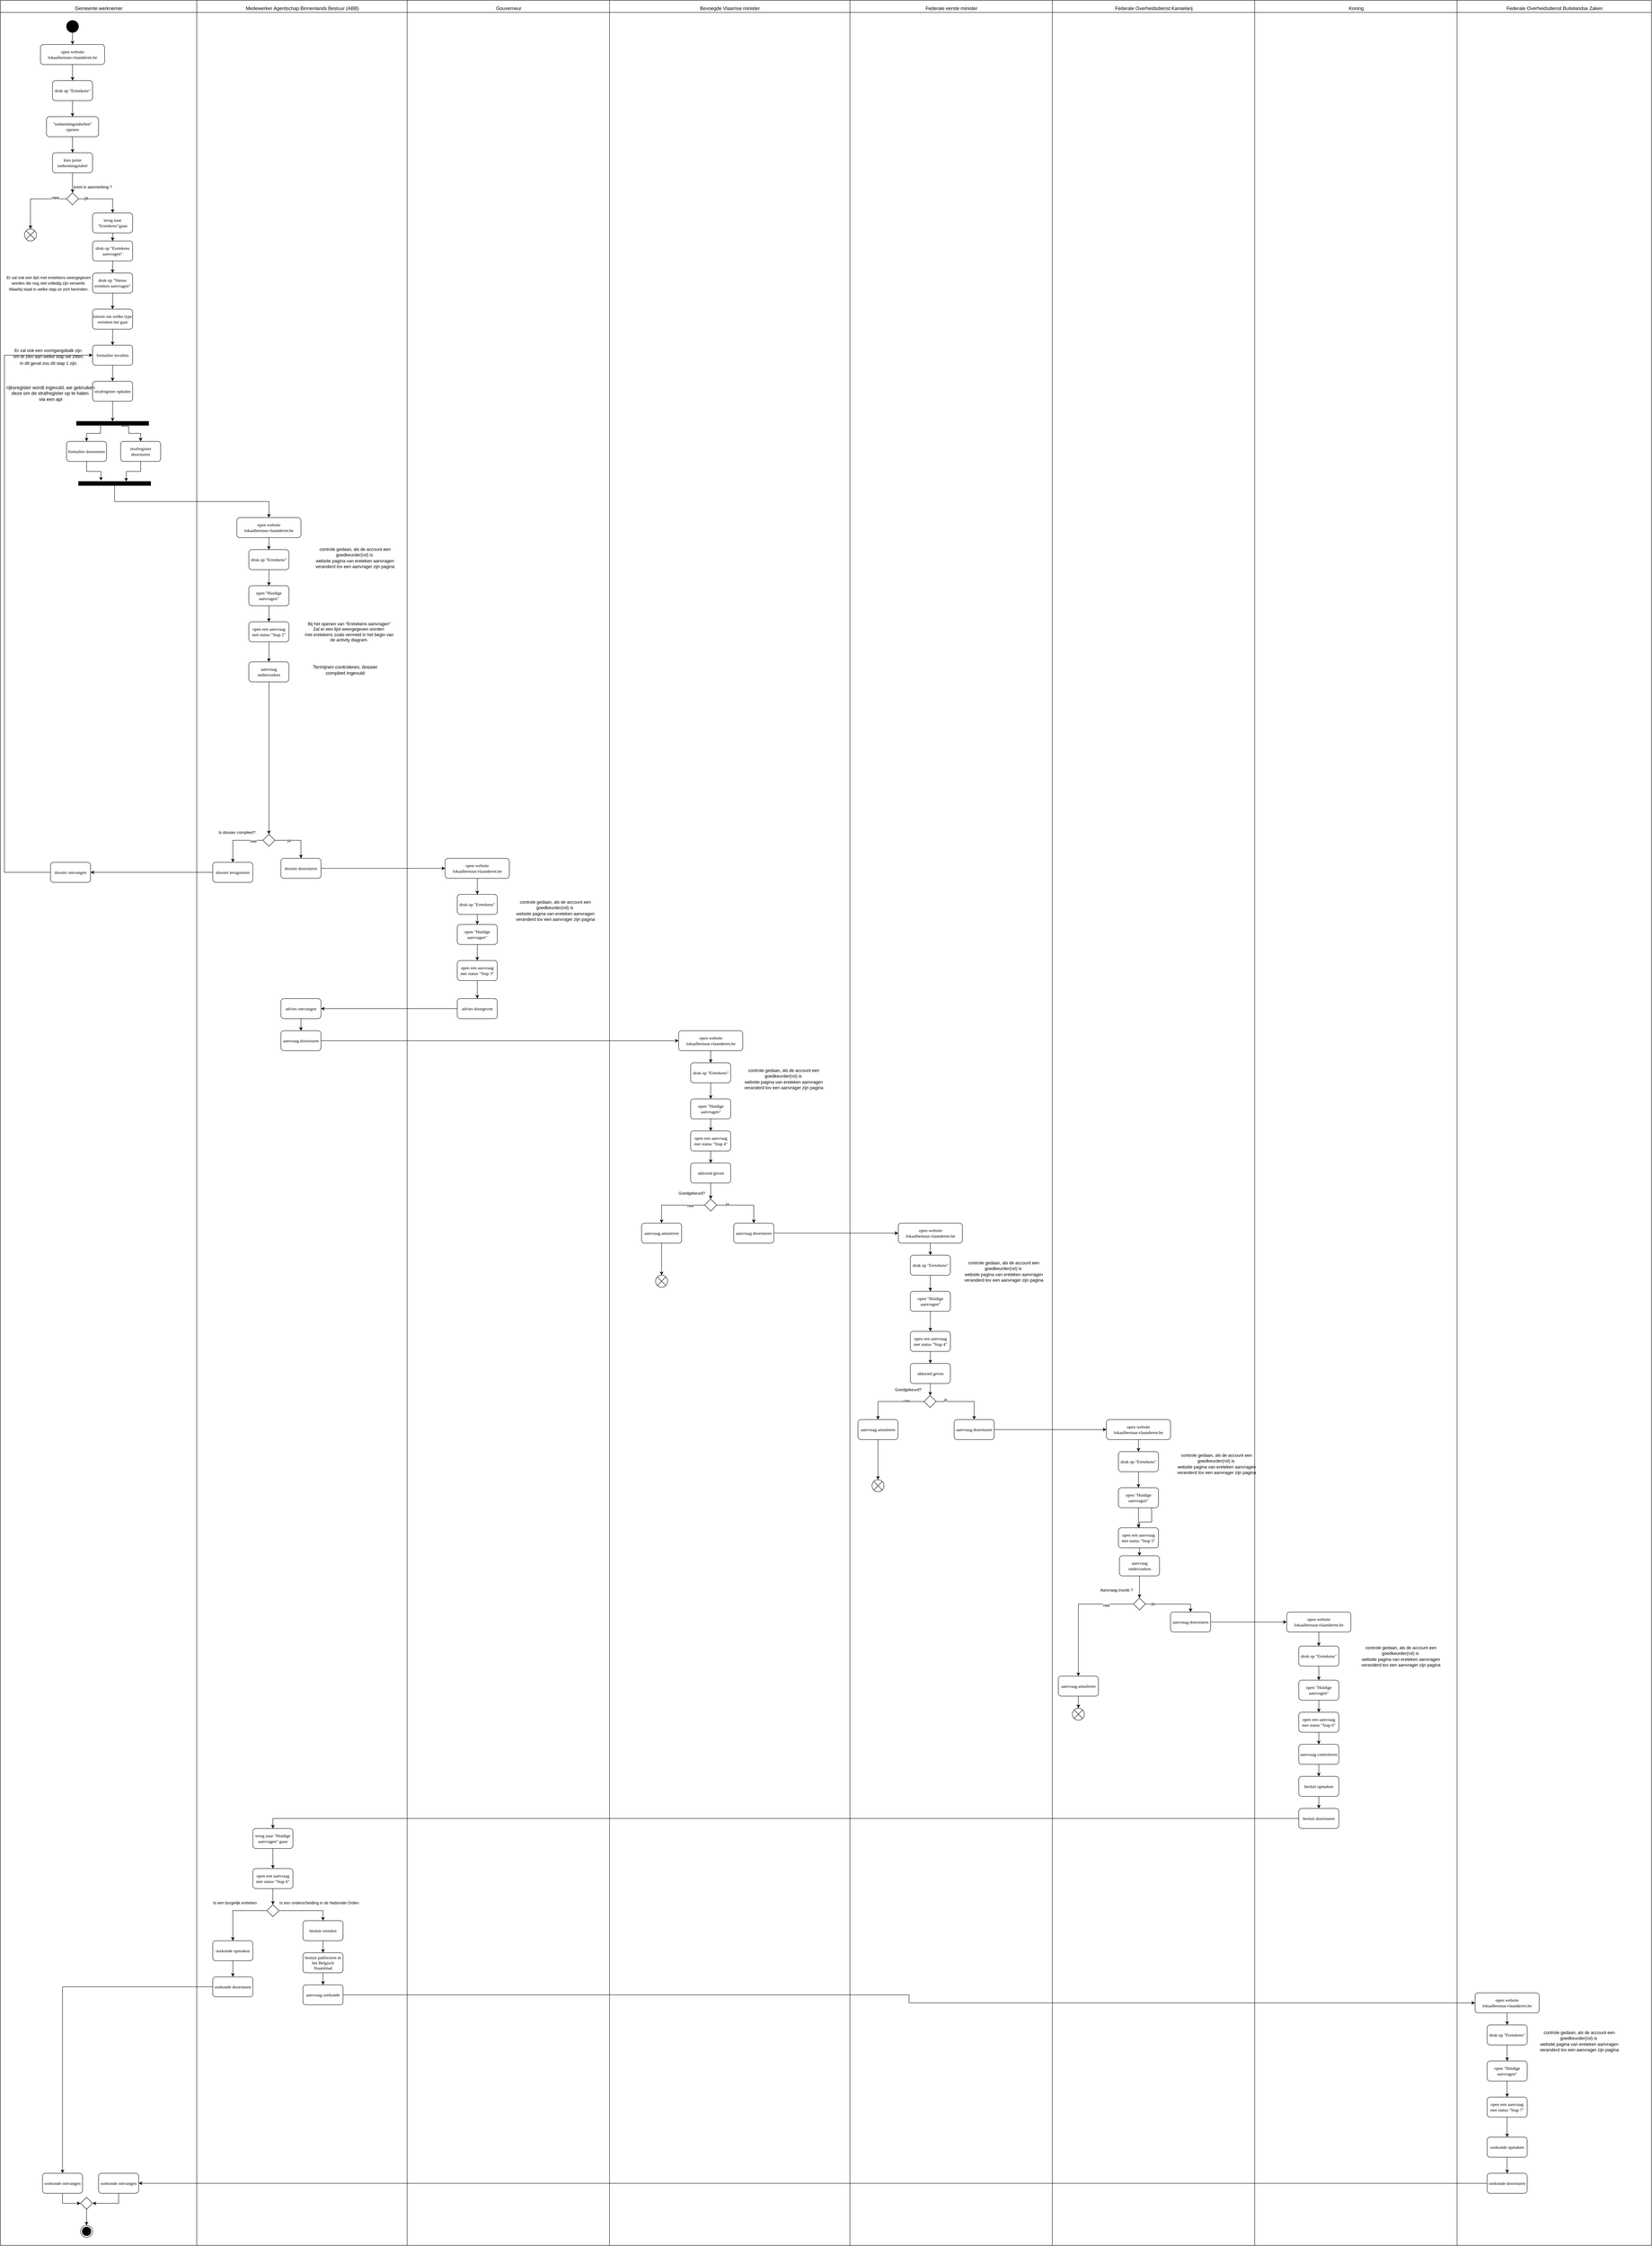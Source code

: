 <mxfile version="20.2.3" type="device"><diagram id="ZHenVUtdvTATAbaUtTwY" name="Pagina-1"><mxGraphModel dx="3207" dy="3024" grid="1" gridSize="10" guides="1" tooltips="1" connect="1" arrows="1" fold="1" page="1" pageScale="1" pageWidth="900" pageHeight="1600" math="0" shadow="0"><root><mxCell id="0"/><mxCell id="1" parent="0"/><mxCell id="qeYb6-Mk7p1NM57O7SrZ-1" value="&lt;font style=&quot;font-size: 12px; font-weight: normal;&quot;&gt;Gemeente werknemer&lt;/font&gt;" style="swimlane;html=1;startSize=30;fontSize=26;" parent="1" vertex="1"><mxGeometry x="-60" y="-620" width="490" height="5600" as="geometry"><mxRectangle x="50" y="-620" width="70" height="40" as="alternateBounds"/></mxGeometry></mxCell><mxCell id="qeYb6-Mk7p1NM57O7SrZ-23" style="edgeStyle=orthogonalEdgeStyle;rounded=0;orthogonalLoop=1;jettySize=auto;html=1;entryX=0.5;entryY=0;entryDx=0;entryDy=0;" parent="qeYb6-Mk7p1NM57O7SrZ-1" source="qeYb6-Mk7p1NM57O7SrZ-3" target="qeYb6-Mk7p1NM57O7SrZ-22" edge="1"><mxGeometry relative="1" as="geometry"/></mxCell><mxCell id="qeYb6-Mk7p1NM57O7SrZ-3" value="" style="ellipse;whiteSpace=wrap;html=1;rounded=0;shadow=0;comic=0;labelBackgroundColor=none;strokeWidth=1;fillColor=#000000;fontFamily=Verdana;fontSize=12;align=center;" parent="qeYb6-Mk7p1NM57O7SrZ-1" vertex="1"><mxGeometry x="165" y="50" width="30" height="30" as="geometry"/></mxCell><mxCell id="qeYb6-Mk7p1NM57O7SrZ-28" style="edgeStyle=orthogonalEdgeStyle;rounded=0;orthogonalLoop=1;jettySize=auto;html=1;entryX=0.5;entryY=0;entryDx=0;entryDy=0;" parent="qeYb6-Mk7p1NM57O7SrZ-1" source="qeYb6-Mk7p1NM57O7SrZ-4" target="qeYb6-Mk7p1NM57O7SrZ-27" edge="1"><mxGeometry relative="1" as="geometry"/></mxCell><mxCell id="qeYb6-Mk7p1NM57O7SrZ-4" value="&lt;span style=&quot;font-size: 11px;&quot;&gt;&quot;toekenningstabellen&quot; openen&lt;/span&gt;" style="rounded=1;whiteSpace=wrap;html=1;shadow=0;labelBackgroundColor=none;strokeWidth=1;fontFamily=Verdana;fontSize=8;align=center;" parent="qeYb6-Mk7p1NM57O7SrZ-1" vertex="1"><mxGeometry x="115" y="290" width="130" height="50" as="geometry"/></mxCell><mxCell id="qeYb6-Mk7p1NM57O7SrZ-15" style="edgeStyle=orthogonalEdgeStyle;rounded=0;orthogonalLoop=1;jettySize=auto;html=1;entryX=0.5;entryY=0;entryDx=0;entryDy=0;" parent="qeYb6-Mk7p1NM57O7SrZ-1" source="qeYb6-Mk7p1NM57O7SrZ-10" target="qeYb6-Mk7p1NM57O7SrZ-14" edge="1"><mxGeometry relative="1" as="geometry"/></mxCell><mxCell id="qeYb6-Mk7p1NM57O7SrZ-17" value="nee" style="edgeLabel;html=1;align=center;verticalAlign=middle;resizable=0;points=[];" parent="qeYb6-Mk7p1NM57O7SrZ-15" vertex="1" connectable="0"><mxGeometry x="-0.658" y="-3" relative="1" as="geometry"><mxPoint as="offset"/></mxGeometry></mxCell><mxCell id="qeYb6-Mk7p1NM57O7SrZ-20" style="edgeStyle=orthogonalEdgeStyle;rounded=0;orthogonalLoop=1;jettySize=auto;html=1;" parent="qeYb6-Mk7p1NM57O7SrZ-1" source="qeYb6-Mk7p1NM57O7SrZ-10" target="qeYb6-Mk7p1NM57O7SrZ-30" edge="1"><mxGeometry relative="1" as="geometry"><mxPoint x="280" y="590" as="targetPoint"/></mxGeometry></mxCell><mxCell id="qeYb6-Mk7p1NM57O7SrZ-21" value="ja" style="edgeLabel;html=1;align=center;verticalAlign=middle;resizable=0;points=[];" parent="qeYb6-Mk7p1NM57O7SrZ-20" vertex="1" connectable="0"><mxGeometry x="-0.68" y="2" relative="1" as="geometry"><mxPoint as="offset"/></mxGeometry></mxCell><mxCell id="qeYb6-Mk7p1NM57O7SrZ-10" value="" style="rhombus;fontSize=26;" parent="qeYb6-Mk7p1NM57O7SrZ-1" vertex="1"><mxGeometry x="165" y="480" width="30" height="30" as="geometry"/></mxCell><mxCell id="qeYb6-Mk7p1NM57O7SrZ-11" value="&lt;font style=&quot;font-size: 10px;&quot;&gt;komt in aanmerking ?&lt;/font&gt;" style="text;html=1;align=center;verticalAlign=middle;resizable=0;points=[];autosize=1;strokeColor=none;fillColor=none;" parent="qeYb6-Mk7p1NM57O7SrZ-1" vertex="1"><mxGeometry x="170" y="450" width="120" height="30" as="geometry"/></mxCell><mxCell id="qeYb6-Mk7p1NM57O7SrZ-14" value="" style="shape=sumEllipse;perimeter=ellipsePerimeter;whiteSpace=wrap;html=1;backgroundOutline=1;fontSize=26;" parent="qeYb6-Mk7p1NM57O7SrZ-1" vertex="1"><mxGeometry x="60" y="570" width="30" height="30" as="geometry"/></mxCell><mxCell id="qeYb6-Mk7p1NM57O7SrZ-25" style="edgeStyle=orthogonalEdgeStyle;rounded=0;orthogonalLoop=1;jettySize=auto;html=1;entryX=0.5;entryY=0;entryDx=0;entryDy=0;" parent="qeYb6-Mk7p1NM57O7SrZ-1" source="qeYb6-Mk7p1NM57O7SrZ-22" target="qeYb6-Mk7p1NM57O7SrZ-24" edge="1"><mxGeometry relative="1" as="geometry"/></mxCell><mxCell id="qeYb6-Mk7p1NM57O7SrZ-22" value="&lt;span style=&quot;font-size: 11px;&quot;&gt;open website lokaalbestuur.vlaanderen.be&lt;/span&gt;" style="rounded=1;whiteSpace=wrap;html=1;shadow=0;labelBackgroundColor=none;strokeWidth=1;fontFamily=Verdana;fontSize=8;align=center;" parent="qeYb6-Mk7p1NM57O7SrZ-1" vertex="1"><mxGeometry x="100" y="110" width="160" height="50" as="geometry"/></mxCell><mxCell id="qeYb6-Mk7p1NM57O7SrZ-26" style="edgeStyle=orthogonalEdgeStyle;rounded=0;orthogonalLoop=1;jettySize=auto;html=1;entryX=0.5;entryY=0;entryDx=0;entryDy=0;" parent="qeYb6-Mk7p1NM57O7SrZ-1" source="qeYb6-Mk7p1NM57O7SrZ-24" target="qeYb6-Mk7p1NM57O7SrZ-4" edge="1"><mxGeometry relative="1" as="geometry"/></mxCell><mxCell id="qeYb6-Mk7p1NM57O7SrZ-24" value="&lt;span style=&quot;font-size: 11px;&quot;&gt;druk op &quot;Eretekens&quot;&lt;/span&gt;" style="rounded=1;whiteSpace=wrap;html=1;shadow=0;labelBackgroundColor=none;strokeWidth=1;fontFamily=Verdana;fontSize=8;align=center;" parent="qeYb6-Mk7p1NM57O7SrZ-1" vertex="1"><mxGeometry x="130" y="200" width="100" height="50" as="geometry"/></mxCell><mxCell id="qeYb6-Mk7p1NM57O7SrZ-29" style="edgeStyle=orthogonalEdgeStyle;rounded=0;orthogonalLoop=1;jettySize=auto;html=1;" parent="qeYb6-Mk7p1NM57O7SrZ-1" source="qeYb6-Mk7p1NM57O7SrZ-27" target="qeYb6-Mk7p1NM57O7SrZ-10" edge="1"><mxGeometry relative="1" as="geometry"/></mxCell><mxCell id="qeYb6-Mk7p1NM57O7SrZ-27" value="&lt;span style=&quot;font-size: 11px;&quot;&gt;kies juiste toekenningstabel&lt;/span&gt;" style="rounded=1;whiteSpace=wrap;html=1;shadow=0;labelBackgroundColor=none;strokeWidth=1;fontFamily=Verdana;fontSize=8;align=center;" parent="qeYb6-Mk7p1NM57O7SrZ-1" vertex="1"><mxGeometry x="130" y="380" width="100" height="50" as="geometry"/></mxCell><mxCell id="qeYb6-Mk7p1NM57O7SrZ-32" style="edgeStyle=orthogonalEdgeStyle;rounded=0;orthogonalLoop=1;jettySize=auto;html=1;entryX=0.5;entryY=0;entryDx=0;entryDy=0;" parent="qeYb6-Mk7p1NM57O7SrZ-1" source="qeYb6-Mk7p1NM57O7SrZ-30" target="qeYb6-Mk7p1NM57O7SrZ-31" edge="1"><mxGeometry relative="1" as="geometry"/></mxCell><mxCell id="qeYb6-Mk7p1NM57O7SrZ-30" value="&lt;span style=&quot;font-size: 11px;&quot;&gt;terug naar &quot;Eretekens&quot;gaan&lt;/span&gt;" style="rounded=1;whiteSpace=wrap;html=1;shadow=0;labelBackgroundColor=none;strokeWidth=1;fontFamily=Verdana;fontSize=8;align=center;" parent="qeYb6-Mk7p1NM57O7SrZ-1" vertex="1"><mxGeometry x="230" y="530" width="100" height="50" as="geometry"/></mxCell><mxCell id="9wcQgwwhlBo-kCtyg5Ln-26" style="edgeStyle=orthogonalEdgeStyle;rounded=0;orthogonalLoop=1;jettySize=auto;html=1;entryX=0.5;entryY=0;entryDx=0;entryDy=0;" parent="qeYb6-Mk7p1NM57O7SrZ-1" source="qeYb6-Mk7p1NM57O7SrZ-31" target="9wcQgwwhlBo-kCtyg5Ln-25" edge="1"><mxGeometry relative="1" as="geometry"/></mxCell><mxCell id="qeYb6-Mk7p1NM57O7SrZ-31" value="&lt;span style=&quot;font-size: 11px;&quot;&gt;druk op &quot;Eretekens aanvragen&quot;&lt;/span&gt;" style="rounded=1;whiteSpace=wrap;html=1;shadow=0;labelBackgroundColor=none;strokeWidth=1;fontFamily=Verdana;fontSize=8;align=center;" parent="qeYb6-Mk7p1NM57O7SrZ-1" vertex="1"><mxGeometry x="230" y="600" width="100" height="50" as="geometry"/></mxCell><mxCell id="qeYb6-Mk7p1NM57O7SrZ-36" style="edgeStyle=orthogonalEdgeStyle;rounded=0;orthogonalLoop=1;jettySize=auto;html=1;entryX=0.5;entryY=0;entryDx=0;entryDy=0;" parent="qeYb6-Mk7p1NM57O7SrZ-1" source="qeYb6-Mk7p1NM57O7SrZ-33" target="9wcQgwwhlBo-kCtyg5Ln-1" edge="1"><mxGeometry relative="1" as="geometry"><mxPoint x="280" y="860" as="targetPoint"/></mxGeometry></mxCell><mxCell id="qeYb6-Mk7p1NM57O7SrZ-33" value="&lt;span style=&quot;font-size: 11px;&quot;&gt;kiezen om welke type ereteken het gaat&lt;/span&gt;" style="rounded=1;whiteSpace=wrap;html=1;shadow=0;labelBackgroundColor=none;strokeWidth=1;fontFamily=Verdana;fontSize=8;align=center;" parent="qeYb6-Mk7p1NM57O7SrZ-1" vertex="1"><mxGeometry x="230" y="770" width="100" height="50" as="geometry"/></mxCell><mxCell id="ItaS64Jv5wwJ-C1GRSv7-6" style="edgeStyle=orthogonalEdgeStyle;rounded=0;orthogonalLoop=1;jettySize=auto;html=1;entryX=0;entryY=0.5;entryDx=0;entryDy=0;" edge="1" parent="qeYb6-Mk7p1NM57O7SrZ-1" source="8twhK0O1LXAX3PJHNR0f-55" target="9wcQgwwhlBo-kCtyg5Ln-1"><mxGeometry relative="1" as="geometry"><Array as="points"><mxPoint x="10" y="2175"/><mxPoint x="10" y="885"/></Array></mxGeometry></mxCell><mxCell id="8twhK0O1LXAX3PJHNR0f-55" value="&lt;span style=&quot;font-size: 11px;&quot;&gt;dossier ontvangen&lt;/span&gt;" style="rounded=1;whiteSpace=wrap;html=1;shadow=0;labelBackgroundColor=none;strokeWidth=1;fontFamily=Verdana;fontSize=8;align=center;" parent="qeYb6-Mk7p1NM57O7SrZ-1" vertex="1"><mxGeometry x="125" y="2150" width="100" height="50" as="geometry"/></mxCell><mxCell id="Xzkce-4FoRbqYDj6auFc-2" style="edgeStyle=orthogonalEdgeStyle;rounded=0;orthogonalLoop=1;jettySize=auto;html=1;entryX=0;entryY=0.5;entryDx=0;entryDy=0;" parent="qeYb6-Mk7p1NM57O7SrZ-1" source="dqIwUDd032EUe0eFCUuS-176" target="Xzkce-4FoRbqYDj6auFc-1" edge="1"><mxGeometry relative="1" as="geometry"/></mxCell><mxCell id="dqIwUDd032EUe0eFCUuS-176" value="&lt;span style=&quot;font-size: 11px;&quot;&gt;oorkonde ontvangen&lt;/span&gt;" style="rounded=1;whiteSpace=wrap;html=1;shadow=0;labelBackgroundColor=none;strokeWidth=1;fontFamily=Verdana;fontSize=8;align=center;" parent="qeYb6-Mk7p1NM57O7SrZ-1" vertex="1"><mxGeometry x="105" y="5420" width="100" height="50" as="geometry"/></mxCell><mxCell id="ItaS64Jv5wwJ-C1GRSv7-49" style="edgeStyle=orthogonalEdgeStyle;rounded=0;orthogonalLoop=1;jettySize=auto;html=1;entryX=1;entryY=0.5;entryDx=0;entryDy=0;fontSize=11;exitX=0.5;exitY=1;exitDx=0;exitDy=0;" edge="1" parent="qeYb6-Mk7p1NM57O7SrZ-1" source="dqIwUDd032EUe0eFCUuS-184" target="Xzkce-4FoRbqYDj6auFc-1"><mxGeometry relative="1" as="geometry"/></mxCell><mxCell id="dqIwUDd032EUe0eFCUuS-184" value="&lt;span style=&quot;font-size: 11px;&quot;&gt;oorkonde ontvangen&lt;/span&gt;" style="rounded=1;whiteSpace=wrap;html=1;shadow=0;labelBackgroundColor=none;strokeWidth=1;fontFamily=Verdana;fontSize=8;align=center;" parent="qeYb6-Mk7p1NM57O7SrZ-1" vertex="1"><mxGeometry x="245" y="5420" width="100" height="50" as="geometry"/></mxCell><mxCell id="dqIwUDd032EUe0eFCUuS-186" value="" style="ellipse;html=1;shape=endState;fillColor=#000000;strokeColor=#000000;fontSize=26;" parent="qeYb6-Mk7p1NM57O7SrZ-1" vertex="1"><mxGeometry x="200" y="5550" width="30" height="30" as="geometry"/></mxCell><mxCell id="Xzkce-4FoRbqYDj6auFc-4" style="edgeStyle=orthogonalEdgeStyle;rounded=0;orthogonalLoop=1;jettySize=auto;html=1;" parent="qeYb6-Mk7p1NM57O7SrZ-1" source="Xzkce-4FoRbqYDj6auFc-1" target="dqIwUDd032EUe0eFCUuS-186" edge="1"><mxGeometry relative="1" as="geometry"/></mxCell><mxCell id="Xzkce-4FoRbqYDj6auFc-1" value="" style="rhombus;fontSize=26;" parent="qeYb6-Mk7p1NM57O7SrZ-1" vertex="1"><mxGeometry x="200" y="5480" width="30" height="30" as="geometry"/></mxCell><mxCell id="9wcQgwwhlBo-kCtyg5Ln-5" style="edgeStyle=orthogonalEdgeStyle;rounded=0;orthogonalLoop=1;jettySize=auto;html=1;entryX=0.5;entryY=0;entryDx=0;entryDy=0;" parent="qeYb6-Mk7p1NM57O7SrZ-1" source="9wcQgwwhlBo-kCtyg5Ln-1" target="9wcQgwwhlBo-kCtyg5Ln-7" edge="1"><mxGeometry relative="1" as="geometry"><mxPoint x="280" y="950" as="targetPoint"/></mxGeometry></mxCell><mxCell id="9wcQgwwhlBo-kCtyg5Ln-1" value="&lt;span style=&quot;font-size: 11px;&quot;&gt;formulier invullen&lt;/span&gt;" style="rounded=1;whiteSpace=wrap;html=1;shadow=0;labelBackgroundColor=none;strokeWidth=1;fontFamily=Verdana;fontSize=8;align=center;" parent="qeYb6-Mk7p1NM57O7SrZ-1" vertex="1"><mxGeometry x="230" y="860" width="100" height="50" as="geometry"/></mxCell><mxCell id="9wcQgwwhlBo-kCtyg5Ln-2" value="&lt;font style=&quot;font-size: 11px;&quot;&gt;Er zal ook een voortgangsbalk zijn&amp;nbsp;&lt;br&gt;om te zien aan welke stap we zitten.&lt;/font&gt;" style="text;html=1;align=center;verticalAlign=middle;resizable=0;points=[];autosize=1;strokeColor=none;fillColor=none;" parent="qeYb6-Mk7p1NM57O7SrZ-1" vertex="1"><mxGeometry x="20" y="860" width="200" height="40" as="geometry"/></mxCell><mxCell id="9wcQgwwhlBo-kCtyg5Ln-3" value="&lt;font style=&quot;font-size: 11px;&quot;&gt;In dit geval zou dit stap 1 zijn.&lt;/font&gt;" style="text;html=1;align=center;verticalAlign=middle;resizable=0;points=[];autosize=1;strokeColor=none;fillColor=none;" parent="qeYb6-Mk7p1NM57O7SrZ-1" vertex="1"><mxGeometry x="35" y="890" width="170" height="30" as="geometry"/></mxCell><mxCell id="9wcQgwwhlBo-kCtyg5Ln-9" style="edgeStyle=orthogonalEdgeStyle;rounded=0;orthogonalLoop=1;jettySize=auto;html=1;entryX=0.5;entryY=0;entryDx=0;entryDy=0;" parent="qeYb6-Mk7p1NM57O7SrZ-1" source="9wcQgwwhlBo-kCtyg5Ln-7" target="9wcQgwwhlBo-kCtyg5Ln-8" edge="1"><mxGeometry relative="1" as="geometry"/></mxCell><mxCell id="9wcQgwwhlBo-kCtyg5Ln-7" value="&lt;span style=&quot;font-size: 11px;&quot;&gt;strafregister ophalen&lt;/span&gt;" style="rounded=1;whiteSpace=wrap;html=1;shadow=0;labelBackgroundColor=none;strokeWidth=1;fontFamily=Verdana;fontSize=8;align=center;" parent="qeYb6-Mk7p1NM57O7SrZ-1" vertex="1"><mxGeometry x="230" y="950" width="100" height="50" as="geometry"/></mxCell><mxCell id="9wcQgwwhlBo-kCtyg5Ln-12" style="edgeStyle=orthogonalEdgeStyle;rounded=0;orthogonalLoop=1;jettySize=auto;html=1;entryX=0.5;entryY=0;entryDx=0;entryDy=0;" parent="qeYb6-Mk7p1NM57O7SrZ-1" source="9wcQgwwhlBo-kCtyg5Ln-8" target="9wcQgwwhlBo-kCtyg5Ln-10" edge="1"><mxGeometry relative="1" as="geometry"><Array as="points"><mxPoint x="250" y="1080"/><mxPoint x="215" y="1080"/></Array></mxGeometry></mxCell><mxCell id="9wcQgwwhlBo-kCtyg5Ln-13" style="edgeStyle=orthogonalEdgeStyle;rounded=0;orthogonalLoop=1;jettySize=auto;html=1;entryX=0.5;entryY=0;entryDx=0;entryDy=0;exitX=0.628;exitY=0.9;exitDx=0;exitDy=0;exitPerimeter=0;" parent="qeYb6-Mk7p1NM57O7SrZ-1" source="9wcQgwwhlBo-kCtyg5Ln-8" target="9wcQgwwhlBo-kCtyg5Ln-11" edge="1"><mxGeometry relative="1" as="geometry"><Array as="points"><mxPoint x="303" y="1062"/><mxPoint x="320" y="1062"/><mxPoint x="320" y="1080"/><mxPoint x="350" y="1080"/></Array></mxGeometry></mxCell><mxCell id="9wcQgwwhlBo-kCtyg5Ln-8" value="" style="whiteSpace=wrap;html=1;rounded=0;shadow=0;comic=0;labelBackgroundColor=none;strokeWidth=1;fillColor=#000000;fontFamily=Verdana;fontSize=12;align=center;rotation=0;" parent="qeYb6-Mk7p1NM57O7SrZ-1" vertex="1"><mxGeometry x="190" y="1050" width="180" height="10" as="geometry"/></mxCell><mxCell id="9wcQgwwhlBo-kCtyg5Ln-15" style="edgeStyle=orthogonalEdgeStyle;rounded=0;orthogonalLoop=1;jettySize=auto;html=1;entryX=0.311;entryY=-0.2;entryDx=0;entryDy=0;entryPerimeter=0;" parent="qeYb6-Mk7p1NM57O7SrZ-1" source="9wcQgwwhlBo-kCtyg5Ln-10" target="9wcQgwwhlBo-kCtyg5Ln-14" edge="1"><mxGeometry relative="1" as="geometry"/></mxCell><mxCell id="9wcQgwwhlBo-kCtyg5Ln-10" value="&lt;span style=&quot;font-size: 11px;&quot;&gt;formulier doorsturen&lt;/span&gt;" style="rounded=1;whiteSpace=wrap;html=1;shadow=0;labelBackgroundColor=none;strokeWidth=1;fontFamily=Verdana;fontSize=8;align=center;" parent="qeYb6-Mk7p1NM57O7SrZ-1" vertex="1"><mxGeometry x="165" y="1100" width="100" height="50" as="geometry"/></mxCell><mxCell id="9wcQgwwhlBo-kCtyg5Ln-16" style="edgeStyle=orthogonalEdgeStyle;rounded=0;orthogonalLoop=1;jettySize=auto;html=1;entryX=0.661;entryY=0;entryDx=0;entryDy=0;entryPerimeter=0;" parent="qeYb6-Mk7p1NM57O7SrZ-1" source="9wcQgwwhlBo-kCtyg5Ln-11" target="9wcQgwwhlBo-kCtyg5Ln-14" edge="1"><mxGeometry relative="1" as="geometry"/></mxCell><mxCell id="9wcQgwwhlBo-kCtyg5Ln-11" value="&lt;span style=&quot;font-size: 11px;&quot;&gt;strafregister doorsturen&lt;/span&gt;" style="rounded=1;whiteSpace=wrap;html=1;shadow=0;labelBackgroundColor=none;strokeWidth=1;fontFamily=Verdana;fontSize=8;align=center;" parent="qeYb6-Mk7p1NM57O7SrZ-1" vertex="1"><mxGeometry x="300" y="1100" width="100" height="50" as="geometry"/></mxCell><mxCell id="9wcQgwwhlBo-kCtyg5Ln-14" value="" style="whiteSpace=wrap;html=1;rounded=0;shadow=0;comic=0;labelBackgroundColor=none;strokeWidth=1;fillColor=#000000;fontFamily=Verdana;fontSize=12;align=center;rotation=0;" parent="qeYb6-Mk7p1NM57O7SrZ-1" vertex="1"><mxGeometry x="195" y="1200" width="180" height="10" as="geometry"/></mxCell><mxCell id="9wcQgwwhlBo-kCtyg5Ln-27" style="edgeStyle=orthogonalEdgeStyle;rounded=0;orthogonalLoop=1;jettySize=auto;html=1;entryX=0.5;entryY=0;entryDx=0;entryDy=0;" parent="qeYb6-Mk7p1NM57O7SrZ-1" source="9wcQgwwhlBo-kCtyg5Ln-25" target="qeYb6-Mk7p1NM57O7SrZ-33" edge="1"><mxGeometry relative="1" as="geometry"/></mxCell><mxCell id="9wcQgwwhlBo-kCtyg5Ln-25" value="&lt;span style=&quot;font-size: 11px;&quot;&gt;druk op &quot;Nieuw ereteken aanvragen&quot;&lt;/span&gt;" style="rounded=1;whiteSpace=wrap;html=1;shadow=0;labelBackgroundColor=none;strokeWidth=1;fontFamily=Verdana;fontSize=8;align=center;" parent="qeYb6-Mk7p1NM57O7SrZ-1" vertex="1"><mxGeometry x="230" y="680" width="100" height="50" as="geometry"/></mxCell><mxCell id="9wcQgwwhlBo-kCtyg5Ln-28" value="&lt;font style=&quot;font-size: 10px;&quot;&gt;Er zal ook een lijst met eretekens weergegeven &lt;br&gt;worden die nog niet volledig zijn verwerkt.&lt;br&gt;&lt;font style=&quot;font-size: 10px;&quot;&gt;Waarbij staat in welke stap ze zich bevinden.&lt;/font&gt;&lt;/font&gt;" style="text;html=1;align=center;verticalAlign=middle;resizable=0;points=[];autosize=1;strokeColor=none;fillColor=none;" parent="qeYb6-Mk7p1NM57O7SrZ-1" vertex="1"><mxGeometry x="5" y="675" width="230" height="60" as="geometry"/></mxCell><mxCell id="ItaS64Jv5wwJ-C1GRSv7-1" value="rijksregister wordt ingevuld, we gebruiken&lt;br&gt;deze om de strafregister op te halen&amp;nbsp;&lt;br&gt;via een api" style="text;html=1;align=center;verticalAlign=middle;resizable=0;points=[];autosize=1;strokeColor=none;fillColor=none;" vertex="1" parent="qeYb6-Mk7p1NM57O7SrZ-1"><mxGeometry x="5" y="950" width="240" height="60" as="geometry"/></mxCell><mxCell id="qeYb6-Mk7p1NM57O7SrZ-5" value="&lt;font style=&quot;font-size: 12px; font-weight: normal;&quot;&gt;Medewerker&amp;nbsp;Agentschap Binnenlands Bestuur (ABB)&lt;/font&gt;" style="swimlane;html=1;startSize=30;fontSize=26;movable=1;resizable=1;rotatable=1;deletable=1;editable=1;connectable=1;" parent="1" vertex="1"><mxGeometry x="430" y="-620" width="525" height="5600" as="geometry"><mxRectangle x="50" y="-620" width="70" height="40" as="alternateBounds"/></mxGeometry></mxCell><mxCell id="8twhK0O1LXAX3PJHNR0f-30" style="edgeStyle=orthogonalEdgeStyle;rounded=0;orthogonalLoop=1;jettySize=auto;html=1;entryX=0.5;entryY=0;entryDx=0;entryDy=0;fontSize=10;" parent="qeYb6-Mk7p1NM57O7SrZ-5" edge="1"><mxGeometry relative="1" as="geometry"><mxPoint x="180" y="1870" as="sourcePoint"/></mxGeometry></mxCell><mxCell id="8twhK0O1LXAX3PJHNR0f-51" style="edgeStyle=orthogonalEdgeStyle;rounded=0;orthogonalLoop=1;jettySize=auto;html=1;entryX=0.5;entryY=0;entryDx=0;entryDy=0;fontSize=10;" parent="qeYb6-Mk7p1NM57O7SrZ-5" source="8twhK0O1LXAX3PJHNR0f-45" target="8twhK0O1LXAX3PJHNR0f-49" edge="1"><mxGeometry relative="1" as="geometry"/></mxCell><mxCell id="8twhK0O1LXAX3PJHNR0f-52" value="nee" style="edgeLabel;html=1;align=center;verticalAlign=middle;resizable=0;points=[];fontSize=10;" parent="8twhK0O1LXAX3PJHNR0f-51" vertex="1" connectable="0"><mxGeometry x="-0.62" y="2" relative="1" as="geometry"><mxPoint as="offset"/></mxGeometry></mxCell><mxCell id="8twhK0O1LXAX3PJHNR0f-45" value="" style="rhombus;fontSize=26;" parent="qeYb6-Mk7p1NM57O7SrZ-5" vertex="1"><mxGeometry x="165" y="2080" width="30" height="30" as="geometry"/></mxCell><mxCell id="8twhK0O1LXAX3PJHNR0f-46" value="Is dossier compleet?" style="text;html=1;align=center;verticalAlign=middle;resizable=0;points=[];autosize=1;strokeColor=none;fillColor=none;fontSize=10;" parent="qeYb6-Mk7p1NM57O7SrZ-5" vertex="1"><mxGeometry x="40" y="2060" width="120" height="30" as="geometry"/></mxCell><mxCell id="8twhK0O1LXAX3PJHNR0f-49" value="&lt;span style=&quot;font-size: 11px;&quot;&gt;dossier terugsturen&lt;/span&gt;" style="rounded=1;whiteSpace=wrap;html=1;shadow=0;labelBackgroundColor=none;strokeWidth=1;fontFamily=Verdana;fontSize=8;align=center;" parent="qeYb6-Mk7p1NM57O7SrZ-5" vertex="1"><mxGeometry x="40" y="2150" width="100" height="50" as="geometry"/></mxCell><mxCell id="8twhK0O1LXAX3PJHNR0f-64" style="edgeStyle=orthogonalEdgeStyle;rounded=0;orthogonalLoop=1;jettySize=auto;html=1;fontSize=10;entryX=0.5;entryY=0;entryDx=0;entryDy=0;" parent="qeYb6-Mk7p1NM57O7SrZ-5" source="8twhK0O1LXAX3PJHNR0f-45" target="8twhK0O1LXAX3PJHNR0f-75" edge="1"><mxGeometry relative="1" as="geometry"><mxPoint x="260" y="2140" as="targetPoint"/></mxGeometry></mxCell><mxCell id="8twhK0O1LXAX3PJHNR0f-67" value="ja" style="edgeLabel;html=1;align=center;verticalAlign=middle;resizable=0;points=[];fontSize=10;" parent="8twhK0O1LXAX3PJHNR0f-64" vertex="1" connectable="0"><mxGeometry x="-0.37" relative="1" as="geometry"><mxPoint as="offset"/></mxGeometry></mxCell><mxCell id="8twhK0O1LXAX3PJHNR0f-75" value="&lt;span style=&quot;font-size: 11px;&quot;&gt;dossier doorsturen&lt;/span&gt;" style="rounded=1;whiteSpace=wrap;html=1;shadow=0;labelBackgroundColor=none;strokeWidth=1;fontFamily=Verdana;fontSize=8;align=center;" parent="qeYb6-Mk7p1NM57O7SrZ-5" vertex="1"><mxGeometry x="210" y="2140" width="100" height="50" as="geometry"/></mxCell><mxCell id="8twhK0O1LXAX3PJHNR0f-85" style="edgeStyle=orthogonalEdgeStyle;rounded=0;orthogonalLoop=1;jettySize=auto;html=1;entryX=0.5;entryY=0;entryDx=0;entryDy=0;fontSize=10;" parent="qeYb6-Mk7p1NM57O7SrZ-5" edge="1"><mxGeometry relative="1" as="geometry"><mxPoint x="215" y="2360" as="targetPoint"/></mxGeometry></mxCell><mxCell id="8twhK0O1LXAX3PJHNR0f-89" style="edgeStyle=orthogonalEdgeStyle;rounded=0;orthogonalLoop=1;jettySize=auto;html=1;entryX=0.5;entryY=0;entryDx=0;entryDy=0;fontSize=10;" parent="qeYb6-Mk7p1NM57O7SrZ-5" edge="1"><mxGeometry relative="1" as="geometry"><mxPoint x="450" y="2360" as="targetPoint"/></mxGeometry></mxCell><mxCell id="ItaS64Jv5wwJ-C1GRSv7-21" style="edgeStyle=orthogonalEdgeStyle;rounded=0;orthogonalLoop=1;jettySize=auto;html=1;entryX=0.5;entryY=0;entryDx=0;entryDy=0;fontSize=11;" edge="1" parent="qeYb6-Mk7p1NM57O7SrZ-5" source="dqIwUDd032EUe0eFCUuS-7" target="dqIwUDd032EUe0eFCUuS-17"><mxGeometry relative="1" as="geometry"/></mxCell><mxCell id="dqIwUDd032EUe0eFCUuS-7" value="&lt;span style=&quot;font-size: 11px;&quot;&gt;advies ontvangen&lt;/span&gt;" style="rounded=1;whiteSpace=wrap;html=1;shadow=0;labelBackgroundColor=none;strokeWidth=1;fontFamily=Verdana;fontSize=8;align=center;" parent="qeYb6-Mk7p1NM57O7SrZ-5" vertex="1"><mxGeometry x="210" y="2490" width="100" height="50" as="geometry"/></mxCell><mxCell id="dqIwUDd032EUe0eFCUuS-17" value="&lt;span style=&quot;font-size: 11px;&quot;&gt;aanvraag doorsturen&lt;/span&gt;" style="rounded=1;whiteSpace=wrap;html=1;shadow=0;labelBackgroundColor=none;strokeWidth=1;fontFamily=Verdana;fontSize=8;align=center;" parent="qeYb6-Mk7p1NM57O7SrZ-5" vertex="1"><mxGeometry x="210" y="2570" width="100" height="50" as="geometry"/></mxCell><mxCell id="dqIwUDd032EUe0eFCUuS-151" style="edgeStyle=orthogonalEdgeStyle;rounded=0;orthogonalLoop=1;jettySize=auto;html=1;entryX=0.5;entryY=0;entryDx=0;entryDy=0;fontSize=10;" parent="qeYb6-Mk7p1NM57O7SrZ-5" source="dqIwUDd032EUe0eFCUuS-148" target="dqIwUDd032EUe0eFCUuS-150" edge="1"><mxGeometry relative="1" as="geometry"/></mxCell><mxCell id="dqIwUDd032EUe0eFCUuS-148" value="&lt;span style=&quot;font-size: 11px;&quot;&gt;besluit vertalen&lt;/span&gt;" style="rounded=1;whiteSpace=wrap;html=1;shadow=0;labelBackgroundColor=none;strokeWidth=1;fontFamily=Verdana;fontSize=8;align=center;" parent="qeYb6-Mk7p1NM57O7SrZ-5" vertex="1"><mxGeometry x="265" y="4790" width="100" height="50" as="geometry"/></mxCell><mxCell id="dqIwUDd032EUe0eFCUuS-161" value="" style="edgeStyle=orthogonalEdgeStyle;rounded=0;orthogonalLoop=1;jettySize=auto;html=1;fontSize=10;" parent="qeYb6-Mk7p1NM57O7SrZ-5" source="dqIwUDd032EUe0eFCUuS-150" target="dqIwUDd032EUe0eFCUuS-160" edge="1"><mxGeometry relative="1" as="geometry"/></mxCell><mxCell id="dqIwUDd032EUe0eFCUuS-150" value="&lt;span style=&quot;font-size: 11px;&quot;&gt;besluit publiceren in het Belgisch Staatsblad&lt;/span&gt;" style="rounded=1;whiteSpace=wrap;html=1;shadow=0;labelBackgroundColor=none;strokeWidth=1;fontFamily=Verdana;fontSize=8;align=center;" parent="qeYb6-Mk7p1NM57O7SrZ-5" vertex="1"><mxGeometry x="265" y="4870" width="100" height="50" as="geometry"/></mxCell><mxCell id="dqIwUDd032EUe0eFCUuS-160" value="&lt;span style=&quot;font-size: 11px;&quot;&gt;aanvraag oorkonde&lt;/span&gt;" style="rounded=1;whiteSpace=wrap;html=1;shadow=0;labelBackgroundColor=none;strokeWidth=1;fontFamily=Verdana;fontSize=8;align=center;" parent="qeYb6-Mk7p1NM57O7SrZ-5" vertex="1"><mxGeometry x="265" y="4950" width="100" height="50" as="geometry"/></mxCell><mxCell id="dqIwUDd032EUe0eFCUuS-171" style="edgeStyle=orthogonalEdgeStyle;rounded=0;orthogonalLoop=1;jettySize=auto;html=1;entryX=0.5;entryY=0;entryDx=0;entryDy=0;fontSize=10;" parent="qeYb6-Mk7p1NM57O7SrZ-5" source="dqIwUDd032EUe0eFCUuS-167" target="dqIwUDd032EUe0eFCUuS-148" edge="1"><mxGeometry relative="1" as="geometry"/></mxCell><mxCell id="dqIwUDd032EUe0eFCUuS-173" style="edgeStyle=orthogonalEdgeStyle;rounded=0;orthogonalLoop=1;jettySize=auto;html=1;entryX=0.5;entryY=0;entryDx=0;entryDy=0;fontSize=10;" parent="qeYb6-Mk7p1NM57O7SrZ-5" source="dqIwUDd032EUe0eFCUuS-167" target="dqIwUDd032EUe0eFCUuS-172" edge="1"><mxGeometry relative="1" as="geometry"/></mxCell><mxCell id="dqIwUDd032EUe0eFCUuS-167" value="" style="rhombus;fontSize=26;" parent="qeYb6-Mk7p1NM57O7SrZ-5" vertex="1"><mxGeometry x="175" y="4750" width="30" height="30" as="geometry"/></mxCell><mxCell id="dqIwUDd032EUe0eFCUuS-169" value="Is een onderscheiding in de Nationale Orden" style="text;html=1;align=center;verticalAlign=middle;resizable=0;points=[];autosize=1;strokeColor=none;fillColor=none;fontSize=10;" parent="qeYb6-Mk7p1NM57O7SrZ-5" vertex="1"><mxGeometry x="195" y="4730" width="220" height="30" as="geometry"/></mxCell><mxCell id="dqIwUDd032EUe0eFCUuS-170" value="Is een burgelijk ereteken" style="text;html=1;align=center;verticalAlign=middle;resizable=0;points=[];autosize=1;strokeColor=none;fillColor=none;fontSize=10;" parent="qeYb6-Mk7p1NM57O7SrZ-5" vertex="1"><mxGeometry x="30" y="4730" width="130" height="30" as="geometry"/></mxCell><mxCell id="dqIwUDd032EUe0eFCUuS-175" style="edgeStyle=orthogonalEdgeStyle;rounded=0;orthogonalLoop=1;jettySize=auto;html=1;entryX=0.5;entryY=0;entryDx=0;entryDy=0;fontSize=10;" parent="qeYb6-Mk7p1NM57O7SrZ-5" source="dqIwUDd032EUe0eFCUuS-172" target="dqIwUDd032EUe0eFCUuS-174" edge="1"><mxGeometry relative="1" as="geometry"/></mxCell><mxCell id="dqIwUDd032EUe0eFCUuS-172" value="&lt;span style=&quot;font-size: 11px;&quot;&gt;oorkonde opmaken&lt;/span&gt;" style="rounded=1;whiteSpace=wrap;html=1;shadow=0;labelBackgroundColor=none;strokeWidth=1;fontFamily=Verdana;fontSize=8;align=center;" parent="qeYb6-Mk7p1NM57O7SrZ-5" vertex="1"><mxGeometry x="40" y="4840" width="100" height="50" as="geometry"/></mxCell><mxCell id="dqIwUDd032EUe0eFCUuS-174" value="&lt;span style=&quot;font-size: 11px;&quot;&gt;oorkonde doorsturen&lt;/span&gt;" style="rounded=1;whiteSpace=wrap;html=1;shadow=0;labelBackgroundColor=none;strokeWidth=1;fontFamily=Verdana;fontSize=8;align=center;" parent="qeYb6-Mk7p1NM57O7SrZ-5" vertex="1"><mxGeometry x="40" y="4930" width="100" height="50" as="geometry"/></mxCell><mxCell id="9wcQgwwhlBo-kCtyg5Ln-22" style="edgeStyle=orthogonalEdgeStyle;rounded=0;orthogonalLoop=1;jettySize=auto;html=1;entryX=0.5;entryY=0;entryDx=0;entryDy=0;" parent="qeYb6-Mk7p1NM57O7SrZ-5" source="9wcQgwwhlBo-kCtyg5Ln-18" target="9wcQgwwhlBo-kCtyg5Ln-21" edge="1"><mxGeometry relative="1" as="geometry"/></mxCell><mxCell id="9wcQgwwhlBo-kCtyg5Ln-18" value="&lt;span style=&quot;font-size: 11px;&quot;&gt;open website lokaalbestuur.vlaanderen.be&lt;/span&gt;" style="rounded=1;whiteSpace=wrap;html=1;shadow=0;labelBackgroundColor=none;strokeWidth=1;fontFamily=Verdana;fontSize=8;align=center;" parent="qeYb6-Mk7p1NM57O7SrZ-5" vertex="1"><mxGeometry x="100" y="1290" width="160" height="50" as="geometry"/></mxCell><mxCell id="ItaS64Jv5wwJ-C1GRSv7-9" value="" style="edgeStyle=orthogonalEdgeStyle;rounded=0;orthogonalLoop=1;jettySize=auto;html=1;" edge="1" parent="qeYb6-Mk7p1NM57O7SrZ-5" source="9wcQgwwhlBo-kCtyg5Ln-21" target="9wcQgwwhlBo-kCtyg5Ln-23"><mxGeometry relative="1" as="geometry"/></mxCell><mxCell id="9wcQgwwhlBo-kCtyg5Ln-21" value="&lt;span style=&quot;font-size: 11px;&quot;&gt;druk op &quot;Eretekens&quot;&lt;/span&gt;" style="rounded=1;whiteSpace=wrap;html=1;shadow=0;labelBackgroundColor=none;strokeWidth=1;fontFamily=Verdana;fontSize=8;align=center;" parent="qeYb6-Mk7p1NM57O7SrZ-5" vertex="1"><mxGeometry x="130" y="1370" width="100" height="50" as="geometry"/></mxCell><mxCell id="9wcQgwwhlBo-kCtyg5Ln-30" style="edgeStyle=orthogonalEdgeStyle;rounded=0;orthogonalLoop=1;jettySize=auto;html=1;entryX=0.5;entryY=0;entryDx=0;entryDy=0;fontSize=10;" parent="qeYb6-Mk7p1NM57O7SrZ-5" source="9wcQgwwhlBo-kCtyg5Ln-23" target="9wcQgwwhlBo-kCtyg5Ln-29" edge="1"><mxGeometry relative="1" as="geometry"/></mxCell><mxCell id="9wcQgwwhlBo-kCtyg5Ln-23" value="&lt;span style=&quot;font-size: 11px;&quot;&gt;open &quot;Huidige aanvragen&quot;&lt;/span&gt;" style="rounded=1;whiteSpace=wrap;html=1;shadow=0;labelBackgroundColor=none;strokeWidth=1;fontFamily=Verdana;fontSize=8;align=center;" parent="qeYb6-Mk7p1NM57O7SrZ-5" vertex="1"><mxGeometry x="130" y="1460" width="100" height="50" as="geometry"/></mxCell><mxCell id="9wcQgwwhlBo-kCtyg5Ln-33" style="edgeStyle=orthogonalEdgeStyle;rounded=0;orthogonalLoop=1;jettySize=auto;html=1;entryX=0.5;entryY=0;entryDx=0;entryDy=0;fontSize=11;" parent="qeYb6-Mk7p1NM57O7SrZ-5" source="9wcQgwwhlBo-kCtyg5Ln-29" target="9wcQgwwhlBo-kCtyg5Ln-32" edge="1"><mxGeometry relative="1" as="geometry"/></mxCell><mxCell id="9wcQgwwhlBo-kCtyg5Ln-29" value="&lt;span style=&quot;font-size: 11px;&quot;&gt;open een aanvraag met status &quot;Stap 2&quot;&lt;/span&gt;" style="rounded=1;whiteSpace=wrap;html=1;shadow=0;labelBackgroundColor=none;strokeWidth=1;fontFamily=Verdana;fontSize=8;align=center;" parent="qeYb6-Mk7p1NM57O7SrZ-5" vertex="1"><mxGeometry x="130" y="1550" width="100" height="50" as="geometry"/></mxCell><mxCell id="9wcQgwwhlBo-kCtyg5Ln-31" value="&lt;font style=&quot;font-size: 11px;&quot;&gt;Bij het openen van &quot;Eretekens aanvragen&quot;&lt;br&gt;Zal er een lijst weergegeven worden&amp;nbsp;&lt;br&gt;met eretekens zoals vermeld in het begin van&lt;br&gt;de activity diagram.&lt;br&gt;&lt;/font&gt;" style="text;html=1;align=center;verticalAlign=middle;resizable=0;points=[];autosize=1;strokeColor=none;fillColor=none;fontSize=10;" parent="qeYb6-Mk7p1NM57O7SrZ-5" vertex="1"><mxGeometry x="260" y="1540" width="240" height="70" as="geometry"/></mxCell><mxCell id="9wcQgwwhlBo-kCtyg5Ln-35" style="edgeStyle=orthogonalEdgeStyle;rounded=0;orthogonalLoop=1;jettySize=auto;html=1;entryX=0.5;entryY=0;entryDx=0;entryDy=0;fontSize=11;" parent="qeYb6-Mk7p1NM57O7SrZ-5" source="9wcQgwwhlBo-kCtyg5Ln-32" target="8twhK0O1LXAX3PJHNR0f-45" edge="1"><mxGeometry relative="1" as="geometry"><mxPoint x="180" y="1930" as="targetPoint"/></mxGeometry></mxCell><mxCell id="9wcQgwwhlBo-kCtyg5Ln-32" value="&lt;span style=&quot;font-size: 11px;&quot;&gt;aanvraag onderzoeken&lt;/span&gt;" style="rounded=1;whiteSpace=wrap;html=1;shadow=0;labelBackgroundColor=none;strokeWidth=1;fontFamily=Verdana;fontSize=8;align=center;" parent="qeYb6-Mk7p1NM57O7SrZ-5" vertex="1"><mxGeometry x="130" y="1650" width="100" height="50" as="geometry"/></mxCell><mxCell id="Xzkce-4FoRbqYDj6auFc-5" value="Termijnen controleren, dossier&lt;br&gt;compleet ingevuld" style="text;html=1;align=center;verticalAlign=middle;resizable=0;points=[];autosize=1;strokeColor=none;fillColor=none;" parent="qeYb6-Mk7p1NM57O7SrZ-5" vertex="1"><mxGeometry x="280" y="1650" width="180" height="40" as="geometry"/></mxCell><mxCell id="ItaS64Jv5wwJ-C1GRSv7-7" value="&lt;font style=&quot;font-size: 11px;&quot;&gt;controle gedaan, als de account een goedkeurder(rol) is&amp;nbsp;&lt;br&gt;website pagina van ereteken aanvragen veranderd tov een aanvrager zijn pagina&lt;/font&gt;" style="text;html=1;strokeColor=none;fillColor=none;align=center;verticalAlign=middle;whiteSpace=wrap;rounded=0;" vertex="1" parent="qeYb6-Mk7p1NM57O7SrZ-5"><mxGeometry x="280" y="1340" width="230" height="100" as="geometry"/></mxCell><mxCell id="ItaS64Jv5wwJ-C1GRSv7-61" style="edgeStyle=orthogonalEdgeStyle;rounded=0;orthogonalLoop=1;jettySize=auto;html=1;entryX=0.5;entryY=0;entryDx=0;entryDy=0;fontSize=11;" edge="1" parent="qeYb6-Mk7p1NM57O7SrZ-5" source="ItaS64Jv5wwJ-C1GRSv7-58" target="ItaS64Jv5wwJ-C1GRSv7-60"><mxGeometry relative="1" as="geometry"/></mxCell><mxCell id="ItaS64Jv5wwJ-C1GRSv7-58" value="&lt;span style=&quot;font-size: 11px;&quot;&gt;terug naar &quot;Huidige aanvragen&quot; gaan&lt;/span&gt;" style="rounded=1;whiteSpace=wrap;html=1;shadow=0;labelBackgroundColor=none;strokeWidth=1;fontFamily=Verdana;fontSize=8;align=center;" vertex="1" parent="qeYb6-Mk7p1NM57O7SrZ-5"><mxGeometry x="140" y="4560" width="100" height="50" as="geometry"/></mxCell><mxCell id="ItaS64Jv5wwJ-C1GRSv7-60" value="&lt;span style=&quot;font-size: 11px;&quot;&gt;open een aanvraag met status &quot;Stap 6&quot;&lt;/span&gt;" style="rounded=1;whiteSpace=wrap;html=1;shadow=0;labelBackgroundColor=none;strokeWidth=1;fontFamily=Verdana;fontSize=8;align=center;" vertex="1" parent="qeYb6-Mk7p1NM57O7SrZ-5"><mxGeometry x="140" y="4660" width="100" height="50" as="geometry"/></mxCell><mxCell id="ItaS64Jv5wwJ-C1GRSv7-62" style="edgeStyle=orthogonalEdgeStyle;rounded=0;orthogonalLoop=1;jettySize=auto;html=1;fontSize=11;entryX=0.5;entryY=0;entryDx=0;entryDy=0;" edge="1" parent="qeYb6-Mk7p1NM57O7SrZ-5" source="ItaS64Jv5wwJ-C1GRSv7-60" target="dqIwUDd032EUe0eFCUuS-167"><mxGeometry relative="1" as="geometry"><mxPoint x="190" y="4800" as="targetPoint"/></mxGeometry></mxCell><mxCell id="8twhK0O1LXAX3PJHNR0f-33" value="&lt;font style=&quot;font-size: 12px; font-weight: normal;&quot;&gt;Gouverneur&lt;/font&gt;" style="swimlane;html=1;startSize=30;fontSize=26;movable=1;resizable=1;rotatable=1;deletable=1;editable=1;connectable=1;" parent="1" vertex="1"><mxGeometry x="955" y="-620" width="505" height="5600" as="geometry"><mxRectangle x="50" y="-620" width="70" height="40" as="alternateBounds"/></mxGeometry></mxCell><mxCell id="8twhK0O1LXAX3PJHNR0f-34" style="edgeStyle=orthogonalEdgeStyle;rounded=0;orthogonalLoop=1;jettySize=auto;html=1;entryX=0.5;entryY=0;entryDx=0;entryDy=0;fontSize=10;" parent="8twhK0O1LXAX3PJHNR0f-33" edge="1"><mxGeometry relative="1" as="geometry"><mxPoint x="180" y="1870" as="sourcePoint"/></mxGeometry></mxCell><mxCell id="dqIwUDd032EUe0eFCUuS-5" value="&lt;span style=&quot;font-size: 11px;&quot;&gt;advies doorgeven&lt;/span&gt;" style="rounded=1;whiteSpace=wrap;html=1;shadow=0;labelBackgroundColor=none;strokeWidth=1;fontFamily=Verdana;fontSize=8;align=center;" parent="8twhK0O1LXAX3PJHNR0f-33" vertex="1"><mxGeometry x="125" y="2490" width="100" height="50" as="geometry"/></mxCell><mxCell id="ItaS64Jv5wwJ-C1GRSv7-16" style="edgeStyle=orthogonalEdgeStyle;rounded=0;orthogonalLoop=1;jettySize=auto;html=1;fontSize=11;" edge="1" parent="8twhK0O1LXAX3PJHNR0f-33" source="ItaS64Jv5wwJ-C1GRSv7-12" target="ItaS64Jv5wwJ-C1GRSv7-13"><mxGeometry relative="1" as="geometry"/></mxCell><mxCell id="ItaS64Jv5wwJ-C1GRSv7-12" value="&lt;span style=&quot;font-size: 11px;&quot;&gt;open website lokaalbestuur.vlaanderen.be&lt;/span&gt;" style="rounded=1;whiteSpace=wrap;html=1;shadow=0;labelBackgroundColor=none;strokeWidth=1;fontFamily=Verdana;fontSize=8;align=center;" vertex="1" parent="8twhK0O1LXAX3PJHNR0f-33"><mxGeometry x="95" y="2140" width="160" height="50" as="geometry"/></mxCell><mxCell id="ItaS64Jv5wwJ-C1GRSv7-17" style="edgeStyle=orthogonalEdgeStyle;rounded=0;orthogonalLoop=1;jettySize=auto;html=1;entryX=0.5;entryY=0;entryDx=0;entryDy=0;fontSize=11;" edge="1" parent="8twhK0O1LXAX3PJHNR0f-33" source="ItaS64Jv5wwJ-C1GRSv7-13" target="ItaS64Jv5wwJ-C1GRSv7-14"><mxGeometry relative="1" as="geometry"/></mxCell><mxCell id="ItaS64Jv5wwJ-C1GRSv7-13" value="&lt;span style=&quot;font-size: 11px;&quot;&gt;druk op &quot;Eretekens&quot;&lt;/span&gt;" style="rounded=1;whiteSpace=wrap;html=1;shadow=0;labelBackgroundColor=none;strokeWidth=1;fontFamily=Verdana;fontSize=8;align=center;" vertex="1" parent="8twhK0O1LXAX3PJHNR0f-33"><mxGeometry x="125" y="2230" width="100" height="50" as="geometry"/></mxCell><mxCell id="ItaS64Jv5wwJ-C1GRSv7-18" style="edgeStyle=orthogonalEdgeStyle;rounded=0;orthogonalLoop=1;jettySize=auto;html=1;entryX=0.5;entryY=0;entryDx=0;entryDy=0;fontSize=11;" edge="1" parent="8twhK0O1LXAX3PJHNR0f-33" source="ItaS64Jv5wwJ-C1GRSv7-14" target="ItaS64Jv5wwJ-C1GRSv7-15"><mxGeometry relative="1" as="geometry"/></mxCell><mxCell id="ItaS64Jv5wwJ-C1GRSv7-14" value="&lt;span style=&quot;font-size: 11px;&quot;&gt;open &quot;Huidige aanvragen&quot;&lt;/span&gt;" style="rounded=1;whiteSpace=wrap;html=1;shadow=0;labelBackgroundColor=none;strokeWidth=1;fontFamily=Verdana;fontSize=8;align=center;" vertex="1" parent="8twhK0O1LXAX3PJHNR0f-33"><mxGeometry x="125" y="2305" width="100" height="50" as="geometry"/></mxCell><mxCell id="ItaS64Jv5wwJ-C1GRSv7-20" style="edgeStyle=orthogonalEdgeStyle;rounded=0;orthogonalLoop=1;jettySize=auto;html=1;entryX=0.5;entryY=0;entryDx=0;entryDy=0;fontSize=11;" edge="1" parent="8twhK0O1LXAX3PJHNR0f-33" source="ItaS64Jv5wwJ-C1GRSv7-15" target="dqIwUDd032EUe0eFCUuS-5"><mxGeometry relative="1" as="geometry"/></mxCell><mxCell id="ItaS64Jv5wwJ-C1GRSv7-15" value="&lt;span style=&quot;font-size: 11px;&quot;&gt;open een aanvraag met status &quot;Stap 3&quot;&lt;/span&gt;" style="rounded=1;whiteSpace=wrap;html=1;shadow=0;labelBackgroundColor=none;strokeWidth=1;fontFamily=Verdana;fontSize=8;align=center;" vertex="1" parent="8twhK0O1LXAX3PJHNR0f-33"><mxGeometry x="125" y="2395" width="100" height="50" as="geometry"/></mxCell><mxCell id="ItaS64Jv5wwJ-C1GRSv7-19" value="&lt;font style=&quot;font-size: 11px;&quot;&gt;controle gedaan, als de account een goedkeurder(rol) is&amp;nbsp;&lt;br&gt;website pagina van ereteken aanvragen veranderd tov een aanvrager zijn pagina&lt;/font&gt;" style="text;html=1;strokeColor=none;fillColor=none;align=center;verticalAlign=middle;whiteSpace=wrap;rounded=0;" vertex="1" parent="8twhK0O1LXAX3PJHNR0f-33"><mxGeometry x="255" y="2220" width="230" height="100" as="geometry"/></mxCell><mxCell id="8twhK0O1LXAX3PJHNR0f-40" style="edgeStyle=orthogonalEdgeStyle;rounded=0;orthogonalLoop=1;jettySize=auto;html=1;entryX=0.5;entryY=0;entryDx=0;entryDy=0;fontSize=10;" parent="1" edge="1"><mxGeometry relative="1" as="geometry"><mxPoint x="620" y="1320" as="sourcePoint"/><Array as="points"><mxPoint x="980" y="1320"/></Array></mxGeometry></mxCell><mxCell id="8twhK0O1LXAX3PJHNR0f-56" style="edgeStyle=orthogonalEdgeStyle;rounded=0;orthogonalLoop=1;jettySize=auto;html=1;entryX=1;entryY=0.5;entryDx=0;entryDy=0;fontSize=10;" parent="1" source="8twhK0O1LXAX3PJHNR0f-49" target="8twhK0O1LXAX3PJHNR0f-55" edge="1"><mxGeometry relative="1" as="geometry"/></mxCell><mxCell id="dqIwUDd032EUe0eFCUuS-2" style="edgeStyle=orthogonalEdgeStyle;rounded=0;orthogonalLoop=1;jettySize=auto;html=1;entryX=0;entryY=0.5;entryDx=0;entryDy=0;" parent="1" source="8twhK0O1LXAX3PJHNR0f-75" target="ItaS64Jv5wwJ-C1GRSv7-12" edge="1"><mxGeometry relative="1" as="geometry"><mxPoint x="1170" y="1675" as="targetPoint"/></mxGeometry></mxCell><mxCell id="dqIwUDd032EUe0eFCUuS-8" style="edgeStyle=orthogonalEdgeStyle;rounded=0;orthogonalLoop=1;jettySize=auto;html=1;" parent="1" source="dqIwUDd032EUe0eFCUuS-5" target="dqIwUDd032EUe0eFCUuS-7" edge="1"><mxGeometry relative="1" as="geometry"/></mxCell><mxCell id="dqIwUDd032EUe0eFCUuS-20" value="&lt;font style=&quot;font-size: 12px; font-weight: normal;&quot;&gt;Bevoegde Vlaamse minister&lt;/font&gt;" style="swimlane;html=1;startSize=30;fontSize=26;movable=1;resizable=1;rotatable=1;deletable=1;editable=1;connectable=1;" parent="1" vertex="1"><mxGeometry x="1460" y="-620" width="600" height="5600" as="geometry"><mxRectangle x="50" y="-620" width="70" height="40" as="alternateBounds"/></mxGeometry></mxCell><mxCell id="dqIwUDd032EUe0eFCUuS-21" style="edgeStyle=orthogonalEdgeStyle;rounded=0;orthogonalLoop=1;jettySize=auto;html=1;entryX=0.5;entryY=0;entryDx=0;entryDy=0;fontSize=10;" parent="dqIwUDd032EUe0eFCUuS-20" edge="1"><mxGeometry relative="1" as="geometry"><mxPoint x="180" y="1870" as="sourcePoint"/></mxGeometry></mxCell><mxCell id="dqIwUDd032EUe0eFCUuS-22" style="edgeStyle=orthogonalEdgeStyle;rounded=0;orthogonalLoop=1;jettySize=auto;html=1;entryX=0.5;entryY=0;entryDx=0;entryDy=0;" parent="dqIwUDd032EUe0eFCUuS-20" edge="1"><mxGeometry relative="1" as="geometry"><mxPoint x="265" y="2320" as="sourcePoint"/></mxGeometry></mxCell><mxCell id="dqIwUDd032EUe0eFCUuS-24" style="edgeStyle=orthogonalEdgeStyle;rounded=0;orthogonalLoop=1;jettySize=auto;html=1;entryX=0.5;entryY=0;entryDx=0;entryDy=0;" parent="dqIwUDd032EUe0eFCUuS-20" edge="1"><mxGeometry relative="1" as="geometry"><mxPoint x="265" y="2420" as="sourcePoint"/></mxGeometry></mxCell><mxCell id="dqIwUDd032EUe0eFCUuS-48" style="edgeStyle=orthogonalEdgeStyle;rounded=0;orthogonalLoop=1;jettySize=auto;html=1;fontSize=11;entryX=0.5;entryY=0;entryDx=0;entryDy=0;" parent="dqIwUDd032EUe0eFCUuS-20" source="dqIwUDd032EUe0eFCUuS-29" target="dqIwUDd032EUe0eFCUuS-54" edge="1"><mxGeometry relative="1" as="geometry"/></mxCell><mxCell id="dqIwUDd032EUe0eFCUuS-29" value="&lt;span style=&quot;font-size: 11px;&quot;&gt;akkoord geven&lt;/span&gt;" style="rounded=1;whiteSpace=wrap;html=1;shadow=0;labelBackgroundColor=none;strokeWidth=1;fontFamily=Verdana;fontSize=8;align=center;" parent="dqIwUDd032EUe0eFCUuS-20" vertex="1"><mxGeometry x="202.5" y="2900" width="100" height="50" as="geometry"/></mxCell><mxCell id="dqIwUDd032EUe0eFCUuS-47" value="&lt;font style=&quot;font-size: 11px;&quot;&gt;aanvraag doorsturen&lt;/font&gt;" style="rounded=1;whiteSpace=wrap;html=1;shadow=0;labelBackgroundColor=none;strokeWidth=1;fontFamily=Verdana;fontSize=8;align=center;" parent="dqIwUDd032EUe0eFCUuS-20" vertex="1"><mxGeometry x="310" y="3050" width="100" height="50" as="geometry"/></mxCell><mxCell id="dqIwUDd032EUe0eFCUuS-57" style="edgeStyle=orthogonalEdgeStyle;rounded=0;orthogonalLoop=1;jettySize=auto;html=1;entryX=0.5;entryY=0;entryDx=0;entryDy=0;fontSize=10;" parent="dqIwUDd032EUe0eFCUuS-20" source="dqIwUDd032EUe0eFCUuS-54" target="dqIwUDd032EUe0eFCUuS-56" edge="1"><mxGeometry relative="1" as="geometry"/></mxCell><mxCell id="dqIwUDd032EUe0eFCUuS-58" value="nee" style="edgeLabel;html=1;align=center;verticalAlign=middle;resizable=0;points=[];fontSize=10;" parent="dqIwUDd032EUe0eFCUuS-57" vertex="1" connectable="0"><mxGeometry x="-0.526" y="1" relative="1" as="geometry"><mxPoint as="offset"/></mxGeometry></mxCell><mxCell id="dqIwUDd032EUe0eFCUuS-59" style="edgeStyle=orthogonalEdgeStyle;rounded=0;orthogonalLoop=1;jettySize=auto;html=1;entryX=0.5;entryY=0;entryDx=0;entryDy=0;fontSize=10;" parent="dqIwUDd032EUe0eFCUuS-20" source="dqIwUDd032EUe0eFCUuS-54" target="dqIwUDd032EUe0eFCUuS-47" edge="1"><mxGeometry relative="1" as="geometry"/></mxCell><mxCell id="dqIwUDd032EUe0eFCUuS-60" value="ja" style="edgeLabel;html=1;align=center;verticalAlign=middle;resizable=0;points=[];fontSize=10;" parent="dqIwUDd032EUe0eFCUuS-59" vertex="1" connectable="0"><mxGeometry x="-0.618" y="3" relative="1" as="geometry"><mxPoint as="offset"/></mxGeometry></mxCell><mxCell id="dqIwUDd032EUe0eFCUuS-54" value="" style="rhombus;fontSize=26;" parent="dqIwUDd032EUe0eFCUuS-20" vertex="1"><mxGeometry x="237.5" y="2990" width="30" height="30" as="geometry"/></mxCell><mxCell id="dqIwUDd032EUe0eFCUuS-55" value="&lt;font style=&quot;font-size: 10px;&quot;&gt;Goedgekeurd?&lt;/font&gt;" style="text;html=1;align=center;verticalAlign=middle;resizable=0;points=[];autosize=1;strokeColor=none;fillColor=none;fontSize=11;" parent="dqIwUDd032EUe0eFCUuS-20" vertex="1"><mxGeometry x="160" y="2960" width="90" height="30" as="geometry"/></mxCell><mxCell id="dqIwUDd032EUe0eFCUuS-62" style="edgeStyle=orthogonalEdgeStyle;rounded=0;orthogonalLoop=1;jettySize=auto;html=1;entryX=0.5;entryY=0;entryDx=0;entryDy=0;fontSize=10;" parent="dqIwUDd032EUe0eFCUuS-20" source="dqIwUDd032EUe0eFCUuS-56" target="dqIwUDd032EUe0eFCUuS-61" edge="1"><mxGeometry relative="1" as="geometry"/></mxCell><mxCell id="dqIwUDd032EUe0eFCUuS-56" value="&lt;font style=&quot;font-size: 11px;&quot;&gt;aanvraag annuleren&lt;/font&gt;" style="rounded=1;whiteSpace=wrap;html=1;shadow=0;labelBackgroundColor=none;strokeWidth=1;fontFamily=Verdana;fontSize=8;align=center;" parent="dqIwUDd032EUe0eFCUuS-20" vertex="1"><mxGeometry x="80" y="3050" width="100" height="50" as="geometry"/></mxCell><mxCell id="dqIwUDd032EUe0eFCUuS-61" value="" style="shape=sumEllipse;perimeter=ellipsePerimeter;whiteSpace=wrap;html=1;backgroundOutline=1;fontSize=26;" parent="dqIwUDd032EUe0eFCUuS-20" vertex="1"><mxGeometry x="115" y="3180" width="30" height="30" as="geometry"/></mxCell><mxCell id="ItaS64Jv5wwJ-C1GRSv7-28" style="edgeStyle=orthogonalEdgeStyle;rounded=0;orthogonalLoop=1;jettySize=auto;html=1;entryX=0.5;entryY=0;entryDx=0;entryDy=0;fontSize=11;" edge="1" parent="dqIwUDd032EUe0eFCUuS-20" source="ItaS64Jv5wwJ-C1GRSv7-22" target="ItaS64Jv5wwJ-C1GRSv7-23"><mxGeometry relative="1" as="geometry"/></mxCell><mxCell id="ItaS64Jv5wwJ-C1GRSv7-22" value="&lt;span style=&quot;font-size: 11px;&quot;&gt;open website lokaalbestuur.vlaanderen.be&lt;/span&gt;" style="rounded=1;whiteSpace=wrap;html=1;shadow=0;labelBackgroundColor=none;strokeWidth=1;fontFamily=Verdana;fontSize=8;align=center;" vertex="1" parent="dqIwUDd032EUe0eFCUuS-20"><mxGeometry x="172.5" y="2570" width="160" height="50" as="geometry"/></mxCell><mxCell id="ItaS64Jv5wwJ-C1GRSv7-29" style="edgeStyle=orthogonalEdgeStyle;rounded=0;orthogonalLoop=1;jettySize=auto;html=1;fontSize=11;" edge="1" parent="dqIwUDd032EUe0eFCUuS-20" source="ItaS64Jv5wwJ-C1GRSv7-23" target="ItaS64Jv5wwJ-C1GRSv7-24"><mxGeometry relative="1" as="geometry"/></mxCell><mxCell id="ItaS64Jv5wwJ-C1GRSv7-23" value="&lt;span style=&quot;font-size: 11px;&quot;&gt;druk op &quot;Eretekens&quot;&lt;/span&gt;" style="rounded=1;whiteSpace=wrap;html=1;shadow=0;labelBackgroundColor=none;strokeWidth=1;fontFamily=Verdana;fontSize=8;align=center;" vertex="1" parent="dqIwUDd032EUe0eFCUuS-20"><mxGeometry x="202.5" y="2650" width="100" height="50" as="geometry"/></mxCell><mxCell id="ItaS64Jv5wwJ-C1GRSv7-30" style="edgeStyle=orthogonalEdgeStyle;rounded=0;orthogonalLoop=1;jettySize=auto;html=1;entryX=0.5;entryY=0;entryDx=0;entryDy=0;fontSize=11;" edge="1" parent="dqIwUDd032EUe0eFCUuS-20" source="ItaS64Jv5wwJ-C1GRSv7-24" target="ItaS64Jv5wwJ-C1GRSv7-25"><mxGeometry relative="1" as="geometry"/></mxCell><mxCell id="ItaS64Jv5wwJ-C1GRSv7-24" value="&lt;span style=&quot;font-size: 11px;&quot;&gt;open &quot;Huidige aanvragen&quot;&lt;/span&gt;" style="rounded=1;whiteSpace=wrap;html=1;shadow=0;labelBackgroundColor=none;strokeWidth=1;fontFamily=Verdana;fontSize=8;align=center;" vertex="1" parent="dqIwUDd032EUe0eFCUuS-20"><mxGeometry x="202.5" y="2740" width="100" height="50" as="geometry"/></mxCell><mxCell id="ItaS64Jv5wwJ-C1GRSv7-25" value="&lt;span style=&quot;font-size: 11px;&quot;&gt;open een aanvraag met status &quot;Stap 4&quot;&lt;/span&gt;" style="rounded=1;whiteSpace=wrap;html=1;shadow=0;labelBackgroundColor=none;strokeWidth=1;fontFamily=Verdana;fontSize=8;align=center;" vertex="1" parent="dqIwUDd032EUe0eFCUuS-20"><mxGeometry x="202.5" y="2820" width="100" height="50" as="geometry"/></mxCell><mxCell id="ItaS64Jv5wwJ-C1GRSv7-26" value="&lt;font style=&quot;font-size: 11px;&quot;&gt;controle gedaan, als de account een goedkeurder(rol) is&amp;nbsp;&lt;br&gt;website pagina van ereteken aanvragen veranderd tov een aanvrager zijn pagina&lt;/font&gt;" style="text;html=1;strokeColor=none;fillColor=none;align=center;verticalAlign=middle;whiteSpace=wrap;rounded=0;" vertex="1" parent="dqIwUDd032EUe0eFCUuS-20"><mxGeometry x="320" y="2640" width="230" height="100" as="geometry"/></mxCell><mxCell id="ItaS64Jv5wwJ-C1GRSv7-27" style="edgeStyle=orthogonalEdgeStyle;rounded=0;orthogonalLoop=1;jettySize=auto;html=1;fontSize=11;entryX=0.5;entryY=0;entryDx=0;entryDy=0;" edge="1" parent="dqIwUDd032EUe0eFCUuS-20" source="ItaS64Jv5wwJ-C1GRSv7-25" target="dqIwUDd032EUe0eFCUuS-29"><mxGeometry relative="1" as="geometry"><mxPoint x="220" y="2760" as="targetPoint"/></mxGeometry></mxCell><mxCell id="dqIwUDd032EUe0eFCUuS-28" style="edgeStyle=orthogonalEdgeStyle;rounded=0;orthogonalLoop=1;jettySize=auto;html=1;entryX=0;entryY=0.5;entryDx=0;entryDy=0;" parent="1" source="dqIwUDd032EUe0eFCUuS-17" target="ItaS64Jv5wwJ-C1GRSv7-22" edge="1"><mxGeometry relative="1" as="geometry"/></mxCell><mxCell id="dqIwUDd032EUe0eFCUuS-30" value="&lt;font style=&quot;font-size: 12px; font-weight: normal;&quot;&gt;Federale eerste minister&lt;/font&gt;" style="swimlane;html=1;startSize=30;fontSize=26;movable=1;resizable=1;rotatable=1;deletable=1;editable=1;connectable=1;" parent="1" vertex="1"><mxGeometry x="2060" y="-620" width="505" height="5600" as="geometry"><mxRectangle x="50" y="-620" width="70" height="40" as="alternateBounds"/></mxGeometry></mxCell><mxCell id="dqIwUDd032EUe0eFCUuS-31" style="edgeStyle=orthogonalEdgeStyle;rounded=0;orthogonalLoop=1;jettySize=auto;html=1;entryX=0.5;entryY=0;entryDx=0;entryDy=0;fontSize=10;" parent="dqIwUDd032EUe0eFCUuS-30" edge="1"><mxGeometry relative="1" as="geometry"><mxPoint x="180" y="1870" as="sourcePoint"/></mxGeometry></mxCell><mxCell id="dqIwUDd032EUe0eFCUuS-32" style="edgeStyle=orthogonalEdgeStyle;rounded=0;orthogonalLoop=1;jettySize=auto;html=1;entryX=0.5;entryY=0;entryDx=0;entryDy=0;" parent="dqIwUDd032EUe0eFCUuS-30" edge="1"><mxGeometry relative="1" as="geometry"><mxPoint x="265" y="2320" as="sourcePoint"/></mxGeometry></mxCell><mxCell id="dqIwUDd032EUe0eFCUuS-33" style="edgeStyle=orthogonalEdgeStyle;rounded=0;orthogonalLoop=1;jettySize=auto;html=1;entryX=0.5;entryY=0;entryDx=0;entryDy=0;" parent="dqIwUDd032EUe0eFCUuS-30" edge="1"><mxGeometry relative="1" as="geometry"><mxPoint x="265" y="2420" as="sourcePoint"/></mxGeometry></mxCell><mxCell id="dqIwUDd032EUe0eFCUuS-67" style="edgeStyle=orthogonalEdgeStyle;rounded=0;orthogonalLoop=1;jettySize=auto;html=1;entryX=0.5;entryY=0;entryDx=0;entryDy=0;fontSize=10;" parent="dqIwUDd032EUe0eFCUuS-30" source="dqIwUDd032EUe0eFCUuS-50" target="dqIwUDd032EUe0eFCUuS-63" edge="1"><mxGeometry relative="1" as="geometry"/></mxCell><mxCell id="dqIwUDd032EUe0eFCUuS-50" value="&lt;span style=&quot;font-size: 11px;&quot;&gt;akkoord geven&lt;/span&gt;" style="rounded=1;whiteSpace=wrap;html=1;shadow=0;labelBackgroundColor=none;strokeWidth=1;fontFamily=Verdana;fontSize=8;align=center;" parent="dqIwUDd032EUe0eFCUuS-30" vertex="1"><mxGeometry x="150.63" y="3400" width="100" height="50" as="geometry"/></mxCell><mxCell id="dqIwUDd032EUe0eFCUuS-69" style="edgeStyle=orthogonalEdgeStyle;rounded=0;orthogonalLoop=1;jettySize=auto;html=1;entryX=0.5;entryY=0;entryDx=0;entryDy=0;fontSize=10;" parent="dqIwUDd032EUe0eFCUuS-30" source="dqIwUDd032EUe0eFCUuS-63" target="dqIwUDd032EUe0eFCUuS-65" edge="1"><mxGeometry relative="1" as="geometry"/></mxCell><mxCell id="dqIwUDd032EUe0eFCUuS-85" value="nee" style="edgeLabel;html=1;align=center;verticalAlign=middle;resizable=0;points=[];fontSize=10;" parent="dqIwUDd032EUe0eFCUuS-69" vertex="1" connectable="0"><mxGeometry x="-0.443" y="-2" relative="1" as="geometry"><mxPoint as="offset"/></mxGeometry></mxCell><mxCell id="dqIwUDd032EUe0eFCUuS-87" style="edgeStyle=orthogonalEdgeStyle;rounded=0;orthogonalLoop=1;jettySize=auto;html=1;entryX=0.5;entryY=0;entryDx=0;entryDy=0;fontSize=10;" parent="dqIwUDd032EUe0eFCUuS-30" source="dqIwUDd032EUe0eFCUuS-63" target="dqIwUDd032EUe0eFCUuS-86" edge="1"><mxGeometry relative="1" as="geometry"/></mxCell><mxCell id="dqIwUDd032EUe0eFCUuS-88" value="ja" style="edgeLabel;html=1;align=center;verticalAlign=middle;resizable=0;points=[];fontSize=10;" parent="dqIwUDd032EUe0eFCUuS-87" vertex="1" connectable="0"><mxGeometry x="-0.669" y="5" relative="1" as="geometry"><mxPoint as="offset"/></mxGeometry></mxCell><mxCell id="dqIwUDd032EUe0eFCUuS-63" value="" style="rhombus;fontSize=26;" parent="dqIwUDd032EUe0eFCUuS-30" vertex="1"><mxGeometry x="185" y="3480" width="30" height="30" as="geometry"/></mxCell><mxCell id="dqIwUDd032EUe0eFCUuS-64" value="&lt;font style=&quot;font-size: 10px;&quot;&gt;Goedgekeurd?&lt;/font&gt;" style="text;html=1;align=center;verticalAlign=middle;resizable=0;points=[];autosize=1;strokeColor=none;fillColor=none;fontSize=11;" parent="dqIwUDd032EUe0eFCUuS-30" vertex="1"><mxGeometry x="100" y="3450" width="90" height="30" as="geometry"/></mxCell><mxCell id="dqIwUDd032EUe0eFCUuS-70" style="edgeStyle=orthogonalEdgeStyle;rounded=0;orthogonalLoop=1;jettySize=auto;html=1;entryX=0.5;entryY=0;entryDx=0;entryDy=0;fontSize=10;" parent="dqIwUDd032EUe0eFCUuS-30" source="dqIwUDd032EUe0eFCUuS-65" target="dqIwUDd032EUe0eFCUuS-66" edge="1"><mxGeometry relative="1" as="geometry"/></mxCell><mxCell id="dqIwUDd032EUe0eFCUuS-65" value="&lt;font style=&quot;font-size: 11px;&quot;&gt;aanvraag annuleren&lt;/font&gt;" style="rounded=1;whiteSpace=wrap;html=1;shadow=0;labelBackgroundColor=none;strokeWidth=1;fontFamily=Verdana;fontSize=8;align=center;" parent="dqIwUDd032EUe0eFCUuS-30" vertex="1"><mxGeometry x="20" y="3540" width="100" height="50" as="geometry"/></mxCell><mxCell id="dqIwUDd032EUe0eFCUuS-66" value="" style="shape=sumEllipse;perimeter=ellipsePerimeter;whiteSpace=wrap;html=1;backgroundOutline=1;fontSize=26;" parent="dqIwUDd032EUe0eFCUuS-30" vertex="1"><mxGeometry x="55" y="3690" width="30" height="30" as="geometry"/></mxCell><mxCell id="dqIwUDd032EUe0eFCUuS-86" value="&lt;font style=&quot;font-size: 11px;&quot;&gt;aanvraag doorsturen&lt;/font&gt;" style="rounded=1;whiteSpace=wrap;html=1;shadow=0;labelBackgroundColor=none;strokeWidth=1;fontFamily=Verdana;fontSize=8;align=center;" parent="dqIwUDd032EUe0eFCUuS-30" vertex="1"><mxGeometry x="260" y="3540" width="100" height="50" as="geometry"/></mxCell><mxCell id="ItaS64Jv5wwJ-C1GRSv7-36" style="edgeStyle=orthogonalEdgeStyle;rounded=0;orthogonalLoop=1;jettySize=auto;html=1;fontSize=11;" edge="1" parent="dqIwUDd032EUe0eFCUuS-30" source="ItaS64Jv5wwJ-C1GRSv7-31" target="ItaS64Jv5wwJ-C1GRSv7-32"><mxGeometry relative="1" as="geometry"/></mxCell><mxCell id="ItaS64Jv5wwJ-C1GRSv7-31" value="&lt;span style=&quot;font-size: 11px;&quot;&gt;open website lokaalbestuur.vlaanderen.be&lt;/span&gt;" style="rounded=1;whiteSpace=wrap;html=1;shadow=0;labelBackgroundColor=none;strokeWidth=1;fontFamily=Verdana;fontSize=8;align=center;" vertex="1" parent="dqIwUDd032EUe0eFCUuS-30"><mxGeometry x="120.63" y="3050" width="160" height="50" as="geometry"/></mxCell><mxCell id="ItaS64Jv5wwJ-C1GRSv7-37" style="edgeStyle=orthogonalEdgeStyle;rounded=0;orthogonalLoop=1;jettySize=auto;html=1;entryX=0.5;entryY=0;entryDx=0;entryDy=0;fontSize=11;" edge="1" parent="dqIwUDd032EUe0eFCUuS-30" source="ItaS64Jv5wwJ-C1GRSv7-32" target="ItaS64Jv5wwJ-C1GRSv7-33"><mxGeometry relative="1" as="geometry"/></mxCell><mxCell id="ItaS64Jv5wwJ-C1GRSv7-32" value="&lt;span style=&quot;font-size: 11px;&quot;&gt;druk op &quot;Eretekens&quot;&lt;/span&gt;" style="rounded=1;whiteSpace=wrap;html=1;shadow=0;labelBackgroundColor=none;strokeWidth=1;fontFamily=Verdana;fontSize=8;align=center;" vertex="1" parent="dqIwUDd032EUe0eFCUuS-30"><mxGeometry x="150.63" y="3130" width="100" height="50" as="geometry"/></mxCell><mxCell id="ItaS64Jv5wwJ-C1GRSv7-38" style="edgeStyle=orthogonalEdgeStyle;rounded=0;orthogonalLoop=1;jettySize=auto;html=1;entryX=0.5;entryY=0;entryDx=0;entryDy=0;fontSize=11;" edge="1" parent="dqIwUDd032EUe0eFCUuS-30" source="ItaS64Jv5wwJ-C1GRSv7-33" target="ItaS64Jv5wwJ-C1GRSv7-34"><mxGeometry relative="1" as="geometry"/></mxCell><mxCell id="ItaS64Jv5wwJ-C1GRSv7-33" value="&lt;span style=&quot;font-size: 11px;&quot;&gt;open &quot;Huidige aanvragen&quot;&lt;/span&gt;" style="rounded=1;whiteSpace=wrap;html=1;shadow=0;labelBackgroundColor=none;strokeWidth=1;fontFamily=Verdana;fontSize=8;align=center;" vertex="1" parent="dqIwUDd032EUe0eFCUuS-30"><mxGeometry x="150.63" y="3220" width="100" height="50" as="geometry"/></mxCell><mxCell id="ItaS64Jv5wwJ-C1GRSv7-39" style="edgeStyle=orthogonalEdgeStyle;rounded=0;orthogonalLoop=1;jettySize=auto;html=1;fontSize=11;" edge="1" parent="dqIwUDd032EUe0eFCUuS-30" source="ItaS64Jv5wwJ-C1GRSv7-34" target="dqIwUDd032EUe0eFCUuS-50"><mxGeometry relative="1" as="geometry"/></mxCell><mxCell id="ItaS64Jv5wwJ-C1GRSv7-34" value="&lt;span style=&quot;font-size: 11px;&quot;&gt;open een aanvraag met status &quot;Stap 4&quot;&lt;/span&gt;" style="rounded=1;whiteSpace=wrap;html=1;shadow=0;labelBackgroundColor=none;strokeWidth=1;fontFamily=Verdana;fontSize=8;align=center;" vertex="1" parent="dqIwUDd032EUe0eFCUuS-30"><mxGeometry x="150.63" y="3320" width="100" height="50" as="geometry"/></mxCell><mxCell id="ItaS64Jv5wwJ-C1GRSv7-35" value="&lt;font style=&quot;font-size: 11px;&quot;&gt;controle gedaan, als de account een goedkeurder(rol) is&amp;nbsp;&lt;br&gt;website pagina van ereteken aanvragen veranderd tov een aanvrager zijn pagina&lt;/font&gt;" style="text;html=1;strokeColor=none;fillColor=none;align=center;verticalAlign=middle;whiteSpace=wrap;rounded=0;" vertex="1" parent="dqIwUDd032EUe0eFCUuS-30"><mxGeometry x="269.38" y="3120" width="230" height="100" as="geometry"/></mxCell><mxCell id="dqIwUDd032EUe0eFCUuS-53" style="edgeStyle=orthogonalEdgeStyle;rounded=0;orthogonalLoop=1;jettySize=auto;html=1;entryX=0;entryY=0.5;entryDx=0;entryDy=0;fontSize=11;" parent="1" source="dqIwUDd032EUe0eFCUuS-47" target="ItaS64Jv5wwJ-C1GRSv7-31" edge="1"><mxGeometry relative="1" as="geometry"><mxPoint x="2210" y="2485" as="targetPoint"/></mxGeometry></mxCell><mxCell id="dqIwUDd032EUe0eFCUuS-71" value="&lt;font style=&quot;font-size: 12px; font-weight: normal;&quot;&gt;Federale Overheidsdienst Kanselarij&lt;/font&gt;" style="swimlane;html=1;startSize=30;fontSize=26;movable=1;resizable=1;rotatable=1;deletable=1;editable=1;connectable=1;" parent="1" vertex="1"><mxGeometry x="2565" y="-620" width="505" height="5600" as="geometry"><mxRectangle x="50" y="-620" width="70" height="40" as="alternateBounds"/></mxGeometry></mxCell><mxCell id="dqIwUDd032EUe0eFCUuS-72" style="edgeStyle=orthogonalEdgeStyle;rounded=0;orthogonalLoop=1;jettySize=auto;html=1;entryX=0.5;entryY=0;entryDx=0;entryDy=0;fontSize=10;" parent="dqIwUDd032EUe0eFCUuS-71" edge="1"><mxGeometry relative="1" as="geometry"><mxPoint x="180" y="1870" as="sourcePoint"/></mxGeometry></mxCell><mxCell id="dqIwUDd032EUe0eFCUuS-73" style="edgeStyle=orthogonalEdgeStyle;rounded=0;orthogonalLoop=1;jettySize=auto;html=1;entryX=0.5;entryY=0;entryDx=0;entryDy=0;" parent="dqIwUDd032EUe0eFCUuS-71" edge="1"><mxGeometry relative="1" as="geometry"><mxPoint x="265" y="2320" as="sourcePoint"/></mxGeometry></mxCell><mxCell id="dqIwUDd032EUe0eFCUuS-74" style="edgeStyle=orthogonalEdgeStyle;rounded=0;orthogonalLoop=1;jettySize=auto;html=1;entryX=0.5;entryY=0;entryDx=0;entryDy=0;" parent="dqIwUDd032EUe0eFCUuS-71" edge="1"><mxGeometry relative="1" as="geometry"><mxPoint x="265" y="2420" as="sourcePoint"/></mxGeometry></mxCell><mxCell id="dqIwUDd032EUe0eFCUuS-75" style="edgeStyle=orthogonalEdgeStyle;rounded=0;orthogonalLoop=1;jettySize=auto;html=1;entryX=0.5;entryY=0;entryDx=0;entryDy=0;fontSize=11;" parent="dqIwUDd032EUe0eFCUuS-71" edge="1"><mxGeometry relative="1" as="geometry"><mxPoint x="200" y="3010" as="sourcePoint"/></mxGeometry></mxCell><mxCell id="dqIwUDd032EUe0eFCUuS-77" style="edgeStyle=orthogonalEdgeStyle;rounded=0;orthogonalLoop=1;jettySize=auto;html=1;entryX=0.5;entryY=0;entryDx=0;entryDy=0;fontSize=10;" parent="dqIwUDd032EUe0eFCUuS-71" edge="1"><mxGeometry relative="1" as="geometry"><mxPoint x="200" y="3230" as="sourcePoint"/></mxGeometry></mxCell><mxCell id="dqIwUDd032EUe0eFCUuS-79" style="edgeStyle=orthogonalEdgeStyle;rounded=0;orthogonalLoop=1;jettySize=auto;html=1;entryX=0.5;entryY=0;entryDx=0;entryDy=0;fontSize=10;" parent="dqIwUDd032EUe0eFCUuS-71" edge="1"><mxGeometry relative="1" as="geometry"><mxPoint x="185" y="3335" as="sourcePoint"/></mxGeometry></mxCell><mxCell id="dqIwUDd032EUe0eFCUuS-82" style="edgeStyle=orthogonalEdgeStyle;rounded=0;orthogonalLoop=1;jettySize=auto;html=1;entryX=0.5;entryY=0;entryDx=0;entryDy=0;fontSize=10;" parent="dqIwUDd032EUe0eFCUuS-71" edge="1"><mxGeometry relative="1" as="geometry"><mxPoint x="70" y="3420" as="sourcePoint"/></mxGeometry></mxCell><mxCell id="dqIwUDd032EUe0eFCUuS-92" style="edgeStyle=orthogonalEdgeStyle;rounded=0;orthogonalLoop=1;jettySize=auto;html=1;entryX=0.5;entryY=0;entryDx=0;entryDy=0;fontSize=10;" parent="dqIwUDd032EUe0eFCUuS-71" target="dqIwUDd032EUe0eFCUuS-91" edge="1"><mxGeometry relative="1" as="geometry"><mxPoint x="247.5" y="3710" as="sourcePoint"/></mxGeometry></mxCell><mxCell id="dqIwUDd032EUe0eFCUuS-96" style="edgeStyle=orthogonalEdgeStyle;rounded=0;orthogonalLoop=1;jettySize=auto;html=1;entryX=0.5;entryY=0;entryDx=0;entryDy=0;fontSize=10;" parent="dqIwUDd032EUe0eFCUuS-71" source="dqIwUDd032EUe0eFCUuS-91" target="dqIwUDd032EUe0eFCUuS-94" edge="1"><mxGeometry relative="1" as="geometry"/></mxCell><mxCell id="dqIwUDd032EUe0eFCUuS-91" value="&lt;font style=&quot;font-size: 11px;&quot;&gt;aanvraag onderzoeken&lt;/font&gt;" style="rounded=1;whiteSpace=wrap;html=1;shadow=0;labelBackgroundColor=none;strokeWidth=1;fontFamily=Verdana;fontSize=8;align=center;" parent="dqIwUDd032EUe0eFCUuS-71" vertex="1"><mxGeometry x="167.5" y="3880" width="100" height="50" as="geometry"/></mxCell><mxCell id="dqIwUDd032EUe0eFCUuS-98" style="edgeStyle=orthogonalEdgeStyle;rounded=0;orthogonalLoop=1;jettySize=auto;html=1;entryX=0.5;entryY=0;entryDx=0;entryDy=0;fontSize=10;" parent="dqIwUDd032EUe0eFCUuS-71" source="dqIwUDd032EUe0eFCUuS-94" target="dqIwUDd032EUe0eFCUuS-97" edge="1"><mxGeometry relative="1" as="geometry"/></mxCell><mxCell id="dqIwUDd032EUe0eFCUuS-99" value="nee" style="edgeLabel;html=1;align=center;verticalAlign=middle;resizable=0;points=[];fontSize=10;" parent="dqIwUDd032EUe0eFCUuS-98" vertex="1" connectable="0"><mxGeometry x="-0.575" y="3" relative="1" as="geometry"><mxPoint as="offset"/></mxGeometry></mxCell><mxCell id="dqIwUDd032EUe0eFCUuS-103" style="edgeStyle=orthogonalEdgeStyle;rounded=0;orthogonalLoop=1;jettySize=auto;html=1;entryX=0.5;entryY=0;entryDx=0;entryDy=0;fontSize=10;" parent="dqIwUDd032EUe0eFCUuS-71" source="dqIwUDd032EUe0eFCUuS-94" target="dqIwUDd032EUe0eFCUuS-102" edge="1"><mxGeometry relative="1" as="geometry"/></mxCell><mxCell id="dqIwUDd032EUe0eFCUuS-104" value="ja" style="edgeLabel;html=1;align=center;verticalAlign=middle;resizable=0;points=[];fontSize=10;" parent="dqIwUDd032EUe0eFCUuS-103" vertex="1" connectable="0"><mxGeometry x="-0.728" y="1" relative="1" as="geometry"><mxPoint as="offset"/></mxGeometry></mxCell><mxCell id="dqIwUDd032EUe0eFCUuS-94" value="" style="rhombus;fontSize=26;" parent="dqIwUDd032EUe0eFCUuS-71" vertex="1"><mxGeometry x="202.5" y="3985" width="30" height="30" as="geometry"/></mxCell><mxCell id="dqIwUDd032EUe0eFCUuS-101" style="edgeStyle=orthogonalEdgeStyle;rounded=0;orthogonalLoop=1;jettySize=auto;html=1;entryX=0.5;entryY=0;entryDx=0;entryDy=0;fontSize=10;" parent="dqIwUDd032EUe0eFCUuS-71" source="dqIwUDd032EUe0eFCUuS-97" target="dqIwUDd032EUe0eFCUuS-100" edge="1"><mxGeometry relative="1" as="geometry"/></mxCell><mxCell id="dqIwUDd032EUe0eFCUuS-97" value="&lt;font style=&quot;font-size: 11px;&quot;&gt;aanvraag annuleren&lt;/font&gt;" style="rounded=1;whiteSpace=wrap;html=1;shadow=0;labelBackgroundColor=none;strokeWidth=1;fontFamily=Verdana;fontSize=8;align=center;" parent="dqIwUDd032EUe0eFCUuS-71" vertex="1"><mxGeometry x="15" y="4180" width="100" height="50" as="geometry"/></mxCell><mxCell id="dqIwUDd032EUe0eFCUuS-100" value="" style="shape=sumEllipse;perimeter=ellipsePerimeter;whiteSpace=wrap;html=1;backgroundOutline=1;fontSize=26;" parent="dqIwUDd032EUe0eFCUuS-71" vertex="1"><mxGeometry x="50" y="4260" width="30" height="30" as="geometry"/></mxCell><mxCell id="dqIwUDd032EUe0eFCUuS-102" value="&lt;font style=&quot;font-size: 11px;&quot;&gt;aanvraag doorsturen&lt;/font&gt;" style="rounded=1;whiteSpace=wrap;html=1;shadow=0;labelBackgroundColor=none;strokeWidth=1;fontFamily=Verdana;fontSize=8;align=center;" parent="dqIwUDd032EUe0eFCUuS-71" vertex="1"><mxGeometry x="295" y="4020" width="100" height="50" as="geometry"/></mxCell><mxCell id="ItaS64Jv5wwJ-C1GRSv7-46" style="edgeStyle=orthogonalEdgeStyle;rounded=0;orthogonalLoop=1;jettySize=auto;html=1;fontSize=11;" edge="1" parent="dqIwUDd032EUe0eFCUuS-71" source="ItaS64Jv5wwJ-C1GRSv7-41" target="ItaS64Jv5wwJ-C1GRSv7-42"><mxGeometry relative="1" as="geometry"/></mxCell><mxCell id="ItaS64Jv5wwJ-C1GRSv7-41" value="&lt;span style=&quot;font-size: 11px;&quot;&gt;open website lokaalbestuur.vlaanderen.be&lt;/span&gt;" style="rounded=1;whiteSpace=wrap;html=1;shadow=0;labelBackgroundColor=none;strokeWidth=1;fontFamily=Verdana;fontSize=8;align=center;" vertex="1" parent="dqIwUDd032EUe0eFCUuS-71"><mxGeometry x="135" y="3540" width="160" height="50" as="geometry"/></mxCell><mxCell id="ItaS64Jv5wwJ-C1GRSv7-47" style="edgeStyle=orthogonalEdgeStyle;rounded=0;orthogonalLoop=1;jettySize=auto;html=1;entryX=0.5;entryY=0;entryDx=0;entryDy=0;fontSize=11;" edge="1" parent="dqIwUDd032EUe0eFCUuS-71" source="ItaS64Jv5wwJ-C1GRSv7-42" target="ItaS64Jv5wwJ-C1GRSv7-43"><mxGeometry relative="1" as="geometry"/></mxCell><mxCell id="ItaS64Jv5wwJ-C1GRSv7-42" value="&lt;span style=&quot;font-size: 11px;&quot;&gt;druk op &quot;Eretekens&quot;&lt;/span&gt;" style="rounded=1;whiteSpace=wrap;html=1;shadow=0;labelBackgroundColor=none;strokeWidth=1;fontFamily=Verdana;fontSize=8;align=center;" vertex="1" parent="dqIwUDd032EUe0eFCUuS-71"><mxGeometry x="165" y="3620" width="100" height="50" as="geometry"/></mxCell><mxCell id="ItaS64Jv5wwJ-C1GRSv7-48" style="edgeStyle=orthogonalEdgeStyle;rounded=0;orthogonalLoop=1;jettySize=auto;html=1;entryX=0.5;entryY=0;entryDx=0;entryDy=0;fontSize=11;" edge="1" parent="dqIwUDd032EUe0eFCUuS-71" source="ItaS64Jv5wwJ-C1GRSv7-43" target="ItaS64Jv5wwJ-C1GRSv7-44"><mxGeometry relative="1" as="geometry"/></mxCell><mxCell id="ItaS64Jv5wwJ-C1GRSv7-43" value="&lt;span style=&quot;font-size: 11px;&quot;&gt;open &quot;Huidige aanvragen&quot;&lt;/span&gt;" style="rounded=1;whiteSpace=wrap;html=1;shadow=0;labelBackgroundColor=none;strokeWidth=1;fontFamily=Verdana;fontSize=8;align=center;" vertex="1" parent="dqIwUDd032EUe0eFCUuS-71"><mxGeometry x="165" y="3710" width="100" height="50" as="geometry"/></mxCell><mxCell id="ItaS64Jv5wwJ-C1GRSv7-44" value="&lt;span style=&quot;font-size: 11px;&quot;&gt;open een aanvraag met status &quot;Stap 5&quot;&lt;/span&gt;" style="rounded=1;whiteSpace=wrap;html=1;shadow=0;labelBackgroundColor=none;strokeWidth=1;fontFamily=Verdana;fontSize=8;align=center;" vertex="1" parent="dqIwUDd032EUe0eFCUuS-71"><mxGeometry x="165" y="3810" width="100" height="50" as="geometry"/></mxCell><mxCell id="ItaS64Jv5wwJ-C1GRSv7-45" value="&lt;font style=&quot;font-size: 11px;&quot;&gt;controle gedaan, als de account een goedkeurder(rol) is&amp;nbsp;&lt;br&gt;website pagina van ereteken aanvragen veranderd tov een aanvrager zijn pagina&lt;/font&gt;" style="text;html=1;strokeColor=none;fillColor=none;align=center;verticalAlign=middle;whiteSpace=wrap;rounded=0;" vertex="1" parent="dqIwUDd032EUe0eFCUuS-71"><mxGeometry x="295" y="3600" width="230" height="100" as="geometry"/></mxCell><mxCell id="dqIwUDd032EUe0eFCUuS-90" style="edgeStyle=orthogonalEdgeStyle;rounded=0;orthogonalLoop=1;jettySize=auto;html=1;entryX=0;entryY=0.5;entryDx=0;entryDy=0;fontSize=10;" parent="1" source="dqIwUDd032EUe0eFCUuS-86" target="ItaS64Jv5wwJ-C1GRSv7-41" edge="1"><mxGeometry relative="1" as="geometry"><mxPoint x="2762.5" y="3065" as="targetPoint"/></mxGeometry></mxCell><mxCell id="dqIwUDd032EUe0eFCUuS-95" value="Aanvraag inorde ?" style="text;html=1;align=center;verticalAlign=middle;resizable=0;points=[];autosize=1;strokeColor=none;fillColor=none;fontSize=10;" parent="1" vertex="1"><mxGeometry x="2670" y="3330" width="110" height="30" as="geometry"/></mxCell><mxCell id="dqIwUDd032EUe0eFCUuS-105" value="&lt;font style=&quot;font-size: 12px; font-weight: normal;&quot;&gt;Koning&lt;/font&gt;" style="swimlane;html=1;startSize=30;fontSize=26;movable=1;resizable=1;rotatable=1;deletable=1;editable=1;connectable=1;" parent="1" vertex="1"><mxGeometry x="3070" y="-620" width="505" height="5600" as="geometry"><mxRectangle x="50" y="-620" width="70" height="40" as="alternateBounds"/></mxGeometry></mxCell><mxCell id="dqIwUDd032EUe0eFCUuS-106" style="edgeStyle=orthogonalEdgeStyle;rounded=0;orthogonalLoop=1;jettySize=auto;html=1;entryX=0.5;entryY=0;entryDx=0;entryDy=0;fontSize=10;" parent="dqIwUDd032EUe0eFCUuS-105" edge="1"><mxGeometry relative="1" as="geometry"><mxPoint x="180" y="1870" as="sourcePoint"/></mxGeometry></mxCell><mxCell id="dqIwUDd032EUe0eFCUuS-107" style="edgeStyle=orthogonalEdgeStyle;rounded=0;orthogonalLoop=1;jettySize=auto;html=1;entryX=0.5;entryY=0;entryDx=0;entryDy=0;" parent="dqIwUDd032EUe0eFCUuS-105" edge="1"><mxGeometry relative="1" as="geometry"><mxPoint x="265" y="2320" as="sourcePoint"/></mxGeometry></mxCell><mxCell id="dqIwUDd032EUe0eFCUuS-108" style="edgeStyle=orthogonalEdgeStyle;rounded=0;orthogonalLoop=1;jettySize=auto;html=1;entryX=0.5;entryY=0;entryDx=0;entryDy=0;" parent="dqIwUDd032EUe0eFCUuS-105" edge="1"><mxGeometry relative="1" as="geometry"><mxPoint x="265" y="2420" as="sourcePoint"/></mxGeometry></mxCell><mxCell id="dqIwUDd032EUe0eFCUuS-109" style="edgeStyle=orthogonalEdgeStyle;rounded=0;orthogonalLoop=1;jettySize=auto;html=1;entryX=0.5;entryY=0;entryDx=0;entryDy=0;fontSize=11;" parent="dqIwUDd032EUe0eFCUuS-105" edge="1"><mxGeometry relative="1" as="geometry"><mxPoint x="200" y="3010" as="sourcePoint"/></mxGeometry></mxCell><mxCell id="dqIwUDd032EUe0eFCUuS-110" style="edgeStyle=orthogonalEdgeStyle;rounded=0;orthogonalLoop=1;jettySize=auto;html=1;entryX=0.5;entryY=0;entryDx=0;entryDy=0;fontSize=10;" parent="dqIwUDd032EUe0eFCUuS-105" edge="1"><mxGeometry relative="1" as="geometry"><mxPoint x="200" y="3230" as="sourcePoint"/></mxGeometry></mxCell><mxCell id="dqIwUDd032EUe0eFCUuS-111" style="edgeStyle=orthogonalEdgeStyle;rounded=0;orthogonalLoop=1;jettySize=auto;html=1;entryX=0.5;entryY=0;entryDx=0;entryDy=0;fontSize=10;" parent="dqIwUDd032EUe0eFCUuS-105" edge="1"><mxGeometry relative="1" as="geometry"><mxPoint x="185" y="3335" as="sourcePoint"/></mxGeometry></mxCell><mxCell id="dqIwUDd032EUe0eFCUuS-112" style="edgeStyle=orthogonalEdgeStyle;rounded=0;orthogonalLoop=1;jettySize=auto;html=1;entryX=0.5;entryY=0;entryDx=0;entryDy=0;fontSize=10;" parent="dqIwUDd032EUe0eFCUuS-105" edge="1"><mxGeometry relative="1" as="geometry"><mxPoint x="70" y="3420" as="sourcePoint"/></mxGeometry></mxCell><mxCell id="dqIwUDd032EUe0eFCUuS-113" style="edgeStyle=orthogonalEdgeStyle;rounded=0;orthogonalLoop=1;jettySize=auto;html=1;entryX=0.5;entryY=0;entryDx=0;entryDy=0;fontSize=10;" parent="dqIwUDd032EUe0eFCUuS-105" edge="1"><mxGeometry relative="1" as="geometry"><mxPoint x="252.5" y="3420" as="sourcePoint"/></mxGeometry></mxCell><mxCell id="dqIwUDd032EUe0eFCUuS-115" style="edgeStyle=orthogonalEdgeStyle;rounded=0;orthogonalLoop=1;jettySize=auto;html=1;entryX=0.5;entryY=0;entryDx=0;entryDy=0;fontSize=10;" parent="dqIwUDd032EUe0eFCUuS-105" edge="1"><mxGeometry relative="1" as="geometry"><mxPoint x="252.5" y="3530" as="sourcePoint"/></mxGeometry></mxCell><mxCell id="dqIwUDd032EUe0eFCUuS-117" style="edgeStyle=orthogonalEdgeStyle;rounded=0;orthogonalLoop=1;jettySize=auto;html=1;entryX=0.5;entryY=0;entryDx=0;entryDy=0;fontSize=10;" parent="dqIwUDd032EUe0eFCUuS-105" edge="1"><mxGeometry relative="1" as="geometry"><mxPoint x="237.5" y="3645" as="sourcePoint"/></mxGeometry></mxCell><mxCell id="dqIwUDd032EUe0eFCUuS-118" value="nee" style="edgeLabel;html=1;align=center;verticalAlign=middle;resizable=0;points=[];fontSize=10;" parent="dqIwUDd032EUe0eFCUuS-117" vertex="1" connectable="0"><mxGeometry x="-0.575" y="3" relative="1" as="geometry"><mxPoint as="offset"/></mxGeometry></mxCell><mxCell id="dqIwUDd032EUe0eFCUuS-119" style="edgeStyle=orthogonalEdgeStyle;rounded=0;orthogonalLoop=1;jettySize=auto;html=1;entryX=0.5;entryY=0;entryDx=0;entryDy=0;fontSize=10;" parent="dqIwUDd032EUe0eFCUuS-105" edge="1"><mxGeometry relative="1" as="geometry"><mxPoint x="267.5" y="3645" as="sourcePoint"/></mxGeometry></mxCell><mxCell id="dqIwUDd032EUe0eFCUuS-120" value="ja" style="edgeLabel;html=1;align=center;verticalAlign=middle;resizable=0;points=[];fontSize=10;" parent="dqIwUDd032EUe0eFCUuS-119" vertex="1" connectable="0"><mxGeometry x="-0.728" y="1" relative="1" as="geometry"><mxPoint as="offset"/></mxGeometry></mxCell><mxCell id="dqIwUDd032EUe0eFCUuS-122" style="edgeStyle=orthogonalEdgeStyle;rounded=0;orthogonalLoop=1;jettySize=auto;html=1;entryX=0.5;entryY=0;entryDx=0;entryDy=0;fontSize=10;" parent="dqIwUDd032EUe0eFCUuS-105" edge="1"><mxGeometry relative="1" as="geometry"><mxPoint x="95" y="3780" as="sourcePoint"/></mxGeometry></mxCell><mxCell id="dqIwUDd032EUe0eFCUuS-134" value="" style="edgeStyle=orthogonalEdgeStyle;rounded=0;orthogonalLoop=1;jettySize=auto;html=1;fontSize=10;exitX=0.5;exitY=1;exitDx=0;exitDy=0;entryX=0.5;entryY=0;entryDx=0;entryDy=0;" parent="dqIwUDd032EUe0eFCUuS-105" source="ItaS64Jv5wwJ-C1GRSv7-53" target="dqIwUDd032EUe0eFCUuS-131" edge="1"><mxGeometry relative="1" as="geometry"><mxPoint x="170" y="4480" as="sourcePoint"/><mxPoint x="170" y="4850" as="targetPoint"/></mxGeometry></mxCell><mxCell id="dqIwUDd032EUe0eFCUuS-135" value="" style="edgeStyle=orthogonalEdgeStyle;rounded=0;orthogonalLoop=1;jettySize=auto;html=1;fontSize=10;entryX=0.5;entryY=0;entryDx=0;entryDy=0;" parent="dqIwUDd032EUe0eFCUuS-105" source="dqIwUDd032EUe0eFCUuS-131" target="dqIwUDd032EUe0eFCUuS-141" edge="1"><mxGeometry relative="1" as="geometry"><mxPoint x="160" y="3900" as="targetPoint"/></mxGeometry></mxCell><mxCell id="dqIwUDd032EUe0eFCUuS-131" value="&lt;font style=&quot;font-size: 11px;&quot;&gt;aanvraag controleren&lt;/font&gt;" style="rounded=1;whiteSpace=wrap;html=1;shadow=0;labelBackgroundColor=none;strokeWidth=1;fontFamily=Verdana;fontSize=8;align=center;" parent="dqIwUDd032EUe0eFCUuS-105" vertex="1"><mxGeometry x="110" y="4350" width="100" height="50" as="geometry"/></mxCell><mxCell id="dqIwUDd032EUe0eFCUuS-158" style="edgeStyle=orthogonalEdgeStyle;rounded=0;orthogonalLoop=1;jettySize=auto;html=1;entryX=0.5;entryY=0;entryDx=0;entryDy=0;fontSize=10;" parent="dqIwUDd032EUe0eFCUuS-105" source="dqIwUDd032EUe0eFCUuS-141" target="dqIwUDd032EUe0eFCUuS-144" edge="1"><mxGeometry relative="1" as="geometry"><mxPoint x="160" y="4030" as="targetPoint"/></mxGeometry></mxCell><mxCell id="dqIwUDd032EUe0eFCUuS-141" value="&lt;font style=&quot;font-size: 11px;&quot;&gt;besluit opmaken&lt;/font&gt;" style="rounded=1;whiteSpace=wrap;html=1;shadow=0;labelBackgroundColor=none;strokeWidth=1;fontFamily=Verdana;fontSize=8;align=center;" parent="dqIwUDd032EUe0eFCUuS-105" vertex="1"><mxGeometry x="110" y="4430" width="100" height="50" as="geometry"/></mxCell><mxCell id="dqIwUDd032EUe0eFCUuS-144" value="&lt;font style=&quot;font-size: 11px;&quot;&gt;besluit doorsturen&lt;/font&gt;" style="rounded=1;whiteSpace=wrap;html=1;shadow=0;labelBackgroundColor=none;strokeWidth=1;fontFamily=Verdana;fontSize=8;align=center;" parent="dqIwUDd032EUe0eFCUuS-105" vertex="1"><mxGeometry x="110" y="4510" width="100" height="50" as="geometry"/></mxCell><mxCell id="ItaS64Jv5wwJ-C1GRSv7-57" style="edgeStyle=orthogonalEdgeStyle;rounded=0;orthogonalLoop=1;jettySize=auto;html=1;entryX=0.5;entryY=0;entryDx=0;entryDy=0;fontSize=11;" edge="1" parent="dqIwUDd032EUe0eFCUuS-105" source="ItaS64Jv5wwJ-C1GRSv7-50" target="ItaS64Jv5wwJ-C1GRSv7-51"><mxGeometry relative="1" as="geometry"/></mxCell><mxCell id="ItaS64Jv5wwJ-C1GRSv7-50" value="&lt;span style=&quot;font-size: 11px;&quot;&gt;open website lokaalbestuur.vlaanderen.be&lt;/span&gt;" style="rounded=1;whiteSpace=wrap;html=1;shadow=0;labelBackgroundColor=none;strokeWidth=1;fontFamily=Verdana;fontSize=8;align=center;" vertex="1" parent="dqIwUDd032EUe0eFCUuS-105"><mxGeometry x="80" y="4020" width="160" height="50" as="geometry"/></mxCell><mxCell id="ItaS64Jv5wwJ-C1GRSv7-56" style="edgeStyle=orthogonalEdgeStyle;rounded=0;orthogonalLoop=1;jettySize=auto;html=1;entryX=0.5;entryY=0;entryDx=0;entryDy=0;fontSize=11;" edge="1" parent="dqIwUDd032EUe0eFCUuS-105" source="ItaS64Jv5wwJ-C1GRSv7-51" target="ItaS64Jv5wwJ-C1GRSv7-52"><mxGeometry relative="1" as="geometry"/></mxCell><mxCell id="ItaS64Jv5wwJ-C1GRSv7-51" value="&lt;span style=&quot;font-size: 11px;&quot;&gt;druk op &quot;Eretekens&quot;&lt;/span&gt;" style="rounded=1;whiteSpace=wrap;html=1;shadow=0;labelBackgroundColor=none;strokeWidth=1;fontFamily=Verdana;fontSize=8;align=center;" vertex="1" parent="dqIwUDd032EUe0eFCUuS-105"><mxGeometry x="110" y="4105" width="100" height="50" as="geometry"/></mxCell><mxCell id="ItaS64Jv5wwJ-C1GRSv7-55" style="edgeStyle=orthogonalEdgeStyle;rounded=0;orthogonalLoop=1;jettySize=auto;html=1;entryX=0.5;entryY=0;entryDx=0;entryDy=0;fontSize=11;" edge="1" parent="dqIwUDd032EUe0eFCUuS-105" source="ItaS64Jv5wwJ-C1GRSv7-52" target="ItaS64Jv5wwJ-C1GRSv7-53"><mxGeometry relative="1" as="geometry"/></mxCell><mxCell id="ItaS64Jv5wwJ-C1GRSv7-52" value="&lt;span style=&quot;font-size: 11px;&quot;&gt;open &quot;Huidige aanvragen&quot;&lt;/span&gt;" style="rounded=1;whiteSpace=wrap;html=1;shadow=0;labelBackgroundColor=none;strokeWidth=1;fontFamily=Verdana;fontSize=8;align=center;" vertex="1" parent="dqIwUDd032EUe0eFCUuS-105"><mxGeometry x="110" y="4190" width="100" height="50" as="geometry"/></mxCell><mxCell id="ItaS64Jv5wwJ-C1GRSv7-53" value="&lt;span style=&quot;font-size: 11px;&quot;&gt;open een aanvraag met status &quot;Stap 6&quot;&lt;/span&gt;" style="rounded=1;whiteSpace=wrap;html=1;shadow=0;labelBackgroundColor=none;strokeWidth=1;fontFamily=Verdana;fontSize=8;align=center;" vertex="1" parent="dqIwUDd032EUe0eFCUuS-105"><mxGeometry x="110" y="4270" width="100" height="50" as="geometry"/></mxCell><mxCell id="ItaS64Jv5wwJ-C1GRSv7-54" value="&lt;font style=&quot;font-size: 11px;&quot;&gt;controle gedaan, als de account een goedkeurder(rol) is&amp;nbsp;&lt;br&gt;website pagina van ereteken aanvragen veranderd tov een aanvrager zijn pagina&lt;/font&gt;" style="text;html=1;strokeColor=none;fillColor=none;align=center;verticalAlign=middle;whiteSpace=wrap;rounded=0;" vertex="1" parent="dqIwUDd032EUe0eFCUuS-105"><mxGeometry x="250" y="4080" width="230" height="100" as="geometry"/></mxCell><mxCell id="dqIwUDd032EUe0eFCUuS-128" style="edgeStyle=orthogonalEdgeStyle;rounded=0;orthogonalLoop=1;jettySize=auto;html=1;entryX=0;entryY=0.5;entryDx=0;entryDy=0;fontSize=10;" parent="1" source="dqIwUDd032EUe0eFCUuS-102" target="ItaS64Jv5wwJ-C1GRSv7-50" edge="1"><mxGeometry relative="1" as="geometry"><mxPoint x="3180" y="3545" as="targetPoint"/></mxGeometry></mxCell><mxCell id="dqIwUDd032EUe0eFCUuS-146" style="edgeStyle=orthogonalEdgeStyle;rounded=0;orthogonalLoop=1;jettySize=auto;html=1;entryX=0.5;entryY=0;entryDx=0;entryDy=0;fontSize=10;" parent="1" source="dqIwUDd032EUe0eFCUuS-144" target="ItaS64Jv5wwJ-C1GRSv7-58" edge="1"><mxGeometry relative="1" as="geometry"><mxPoint x="670" y="4245" as="targetPoint"/></mxGeometry></mxCell><mxCell id="dqIwUDd032EUe0eFCUuS-162" value="&lt;font style=&quot;font-size: 12px; font-weight: normal;&quot;&gt;Federale Overheidsdienst Buitelandse Zaken&lt;/font&gt;" style="swimlane;html=1;startSize=30;fontSize=26;" parent="1" vertex="1"><mxGeometry x="3575" y="-620" width="485" height="5600" as="geometry"><mxRectangle x="50" y="-620" width="70" height="40" as="alternateBounds"/></mxGeometry></mxCell><mxCell id="dqIwUDd032EUe0eFCUuS-179" style="edgeStyle=orthogonalEdgeStyle;rounded=0;orthogonalLoop=1;jettySize=auto;html=1;entryX=0.5;entryY=0;entryDx=0;entryDy=0;fontSize=10;exitX=0.5;exitY=1;exitDx=0;exitDy=0;" parent="dqIwUDd032EUe0eFCUuS-162" source="ItaS64Jv5wwJ-C1GRSv7-66" target="dqIwUDd032EUe0eFCUuS-164" edge="1"><mxGeometry relative="1" as="geometry"><mxPoint x="110.0" y="5240" as="sourcePoint"/></mxGeometry></mxCell><mxCell id="dqIwUDd032EUe0eFCUuS-181" style="edgeStyle=orthogonalEdgeStyle;rounded=0;orthogonalLoop=1;jettySize=auto;html=1;entryX=0.5;entryY=0;entryDx=0;entryDy=0;fontSize=10;" parent="dqIwUDd032EUe0eFCUuS-162" source="dqIwUDd032EUe0eFCUuS-164" target="dqIwUDd032EUe0eFCUuS-180" edge="1"><mxGeometry relative="1" as="geometry"/></mxCell><mxCell id="dqIwUDd032EUe0eFCUuS-164" value="&lt;font style=&quot;font-size: 11px;&quot;&gt;oorkonde opmaken&lt;/font&gt;" style="rounded=1;whiteSpace=wrap;html=1;shadow=0;labelBackgroundColor=none;strokeWidth=1;fontFamily=Verdana;fontSize=8;align=center;" parent="dqIwUDd032EUe0eFCUuS-162" vertex="1"><mxGeometry x="75" y="5330" width="100" height="50" as="geometry"/></mxCell><mxCell id="dqIwUDd032EUe0eFCUuS-180" value="&lt;font style=&quot;font-size: 11px;&quot;&gt;oorkonde doorsturen&lt;/font&gt;" style="rounded=1;whiteSpace=wrap;html=1;shadow=0;labelBackgroundColor=none;strokeWidth=1;fontFamily=Verdana;fontSize=8;align=center;" parent="dqIwUDd032EUe0eFCUuS-162" vertex="1"><mxGeometry x="75" y="5420" width="100" height="50" as="geometry"/></mxCell><mxCell id="ItaS64Jv5wwJ-C1GRSv7-68" style="edgeStyle=orthogonalEdgeStyle;rounded=0;orthogonalLoop=1;jettySize=auto;html=1;entryX=0.5;entryY=0;entryDx=0;entryDy=0;fontSize=11;" edge="1" parent="dqIwUDd032EUe0eFCUuS-162" source="ItaS64Jv5wwJ-C1GRSv7-63" target="ItaS64Jv5wwJ-C1GRSv7-64"><mxGeometry relative="1" as="geometry"/></mxCell><mxCell id="ItaS64Jv5wwJ-C1GRSv7-63" value="&lt;span style=&quot;font-size: 11px;&quot;&gt;open website lokaalbestuur.vlaanderen.be&lt;/span&gt;" style="rounded=1;whiteSpace=wrap;html=1;shadow=0;labelBackgroundColor=none;strokeWidth=1;fontFamily=Verdana;fontSize=8;align=center;" vertex="1" parent="dqIwUDd032EUe0eFCUuS-162"><mxGeometry x="45" y="4970" width="160" height="50" as="geometry"/></mxCell><mxCell id="ItaS64Jv5wwJ-C1GRSv7-69" style="edgeStyle=orthogonalEdgeStyle;rounded=0;orthogonalLoop=1;jettySize=auto;html=1;entryX=0.5;entryY=0;entryDx=0;entryDy=0;fontSize=11;" edge="1" parent="dqIwUDd032EUe0eFCUuS-162" source="ItaS64Jv5wwJ-C1GRSv7-64" target="ItaS64Jv5wwJ-C1GRSv7-65"><mxGeometry relative="1" as="geometry"/></mxCell><mxCell id="ItaS64Jv5wwJ-C1GRSv7-64" value="&lt;span style=&quot;font-size: 11px;&quot;&gt;druk op &quot;Eretekens&quot;&lt;/span&gt;" style="rounded=1;whiteSpace=wrap;html=1;shadow=0;labelBackgroundColor=none;strokeWidth=1;fontFamily=Verdana;fontSize=8;align=center;" vertex="1" parent="dqIwUDd032EUe0eFCUuS-162"><mxGeometry x="75" y="5050" width="100" height="50" as="geometry"/></mxCell><mxCell id="ItaS64Jv5wwJ-C1GRSv7-70" style="edgeStyle=orthogonalEdgeStyle;rounded=0;orthogonalLoop=1;jettySize=auto;html=1;entryX=0.5;entryY=0;entryDx=0;entryDy=0;fontSize=11;" edge="1" parent="dqIwUDd032EUe0eFCUuS-162" source="ItaS64Jv5wwJ-C1GRSv7-65" target="ItaS64Jv5wwJ-C1GRSv7-66"><mxGeometry relative="1" as="geometry"/></mxCell><mxCell id="ItaS64Jv5wwJ-C1GRSv7-65" value="&lt;span style=&quot;font-size: 11px;&quot;&gt;open &quot;Huidige aanvragen&quot;&lt;/span&gt;" style="rounded=1;whiteSpace=wrap;html=1;shadow=0;labelBackgroundColor=none;strokeWidth=1;fontFamily=Verdana;fontSize=8;align=center;" vertex="1" parent="dqIwUDd032EUe0eFCUuS-162"><mxGeometry x="75" y="5140" width="100" height="50" as="geometry"/></mxCell><mxCell id="ItaS64Jv5wwJ-C1GRSv7-66" value="&lt;span style=&quot;font-size: 11px;&quot;&gt;open een aanvraag met status &quot;Stap 7&quot;&lt;/span&gt;" style="rounded=1;whiteSpace=wrap;html=1;shadow=0;labelBackgroundColor=none;strokeWidth=1;fontFamily=Verdana;fontSize=8;align=center;" vertex="1" parent="dqIwUDd032EUe0eFCUuS-162"><mxGeometry x="75" y="5230" width="100" height="50" as="geometry"/></mxCell><mxCell id="ItaS64Jv5wwJ-C1GRSv7-67" value="&lt;font style=&quot;font-size: 11px;&quot;&gt;controle gedaan, als de account een goedkeurder(rol) is&amp;nbsp;&lt;br&gt;website pagina van ereteken aanvragen veranderd tov een aanvrager zijn pagina&lt;/font&gt;" style="text;html=1;strokeColor=none;fillColor=none;align=center;verticalAlign=middle;whiteSpace=wrap;rounded=0;" vertex="1" parent="dqIwUDd032EUe0eFCUuS-162"><mxGeometry x="190" y="5040" width="230" height="100" as="geometry"/></mxCell><mxCell id="dqIwUDd032EUe0eFCUuS-177" style="edgeStyle=orthogonalEdgeStyle;rounded=0;orthogonalLoop=1;jettySize=auto;html=1;entryX=0.5;entryY=0;entryDx=0;entryDy=0;fontSize=10;" parent="1" source="dqIwUDd032EUe0eFCUuS-174" target="dqIwUDd032EUe0eFCUuS-176" edge="1"><mxGeometry relative="1" as="geometry"/></mxCell><mxCell id="dqIwUDd032EUe0eFCUuS-178" style="edgeStyle=orthogonalEdgeStyle;rounded=0;orthogonalLoop=1;jettySize=auto;html=1;entryX=0;entryY=0.5;entryDx=0;entryDy=0;fontSize=10;" parent="1" source="dqIwUDd032EUe0eFCUuS-160" target="ItaS64Jv5wwJ-C1GRSv7-63" edge="1"><mxGeometry relative="1" as="geometry"><mxPoint x="3685" y="4570" as="targetPoint"/></mxGeometry></mxCell><mxCell id="dqIwUDd032EUe0eFCUuS-185" style="edgeStyle=orthogonalEdgeStyle;rounded=0;orthogonalLoop=1;jettySize=auto;html=1;entryX=1;entryY=0.5;entryDx=0;entryDy=0;fontSize=10;" parent="1" source="dqIwUDd032EUe0eFCUuS-180" target="dqIwUDd032EUe0eFCUuS-184" edge="1"><mxGeometry relative="1" as="geometry"/></mxCell><mxCell id="9wcQgwwhlBo-kCtyg5Ln-19" style="edgeStyle=orthogonalEdgeStyle;rounded=0;orthogonalLoop=1;jettySize=auto;html=1;exitX=0.5;exitY=1;exitDx=0;exitDy=0;" parent="1" source="9wcQgwwhlBo-kCtyg5Ln-14" target="9wcQgwwhlBo-kCtyg5Ln-18" edge="1"><mxGeometry relative="1" as="geometry"/></mxCell></root></mxGraphModel></diagram></mxfile>